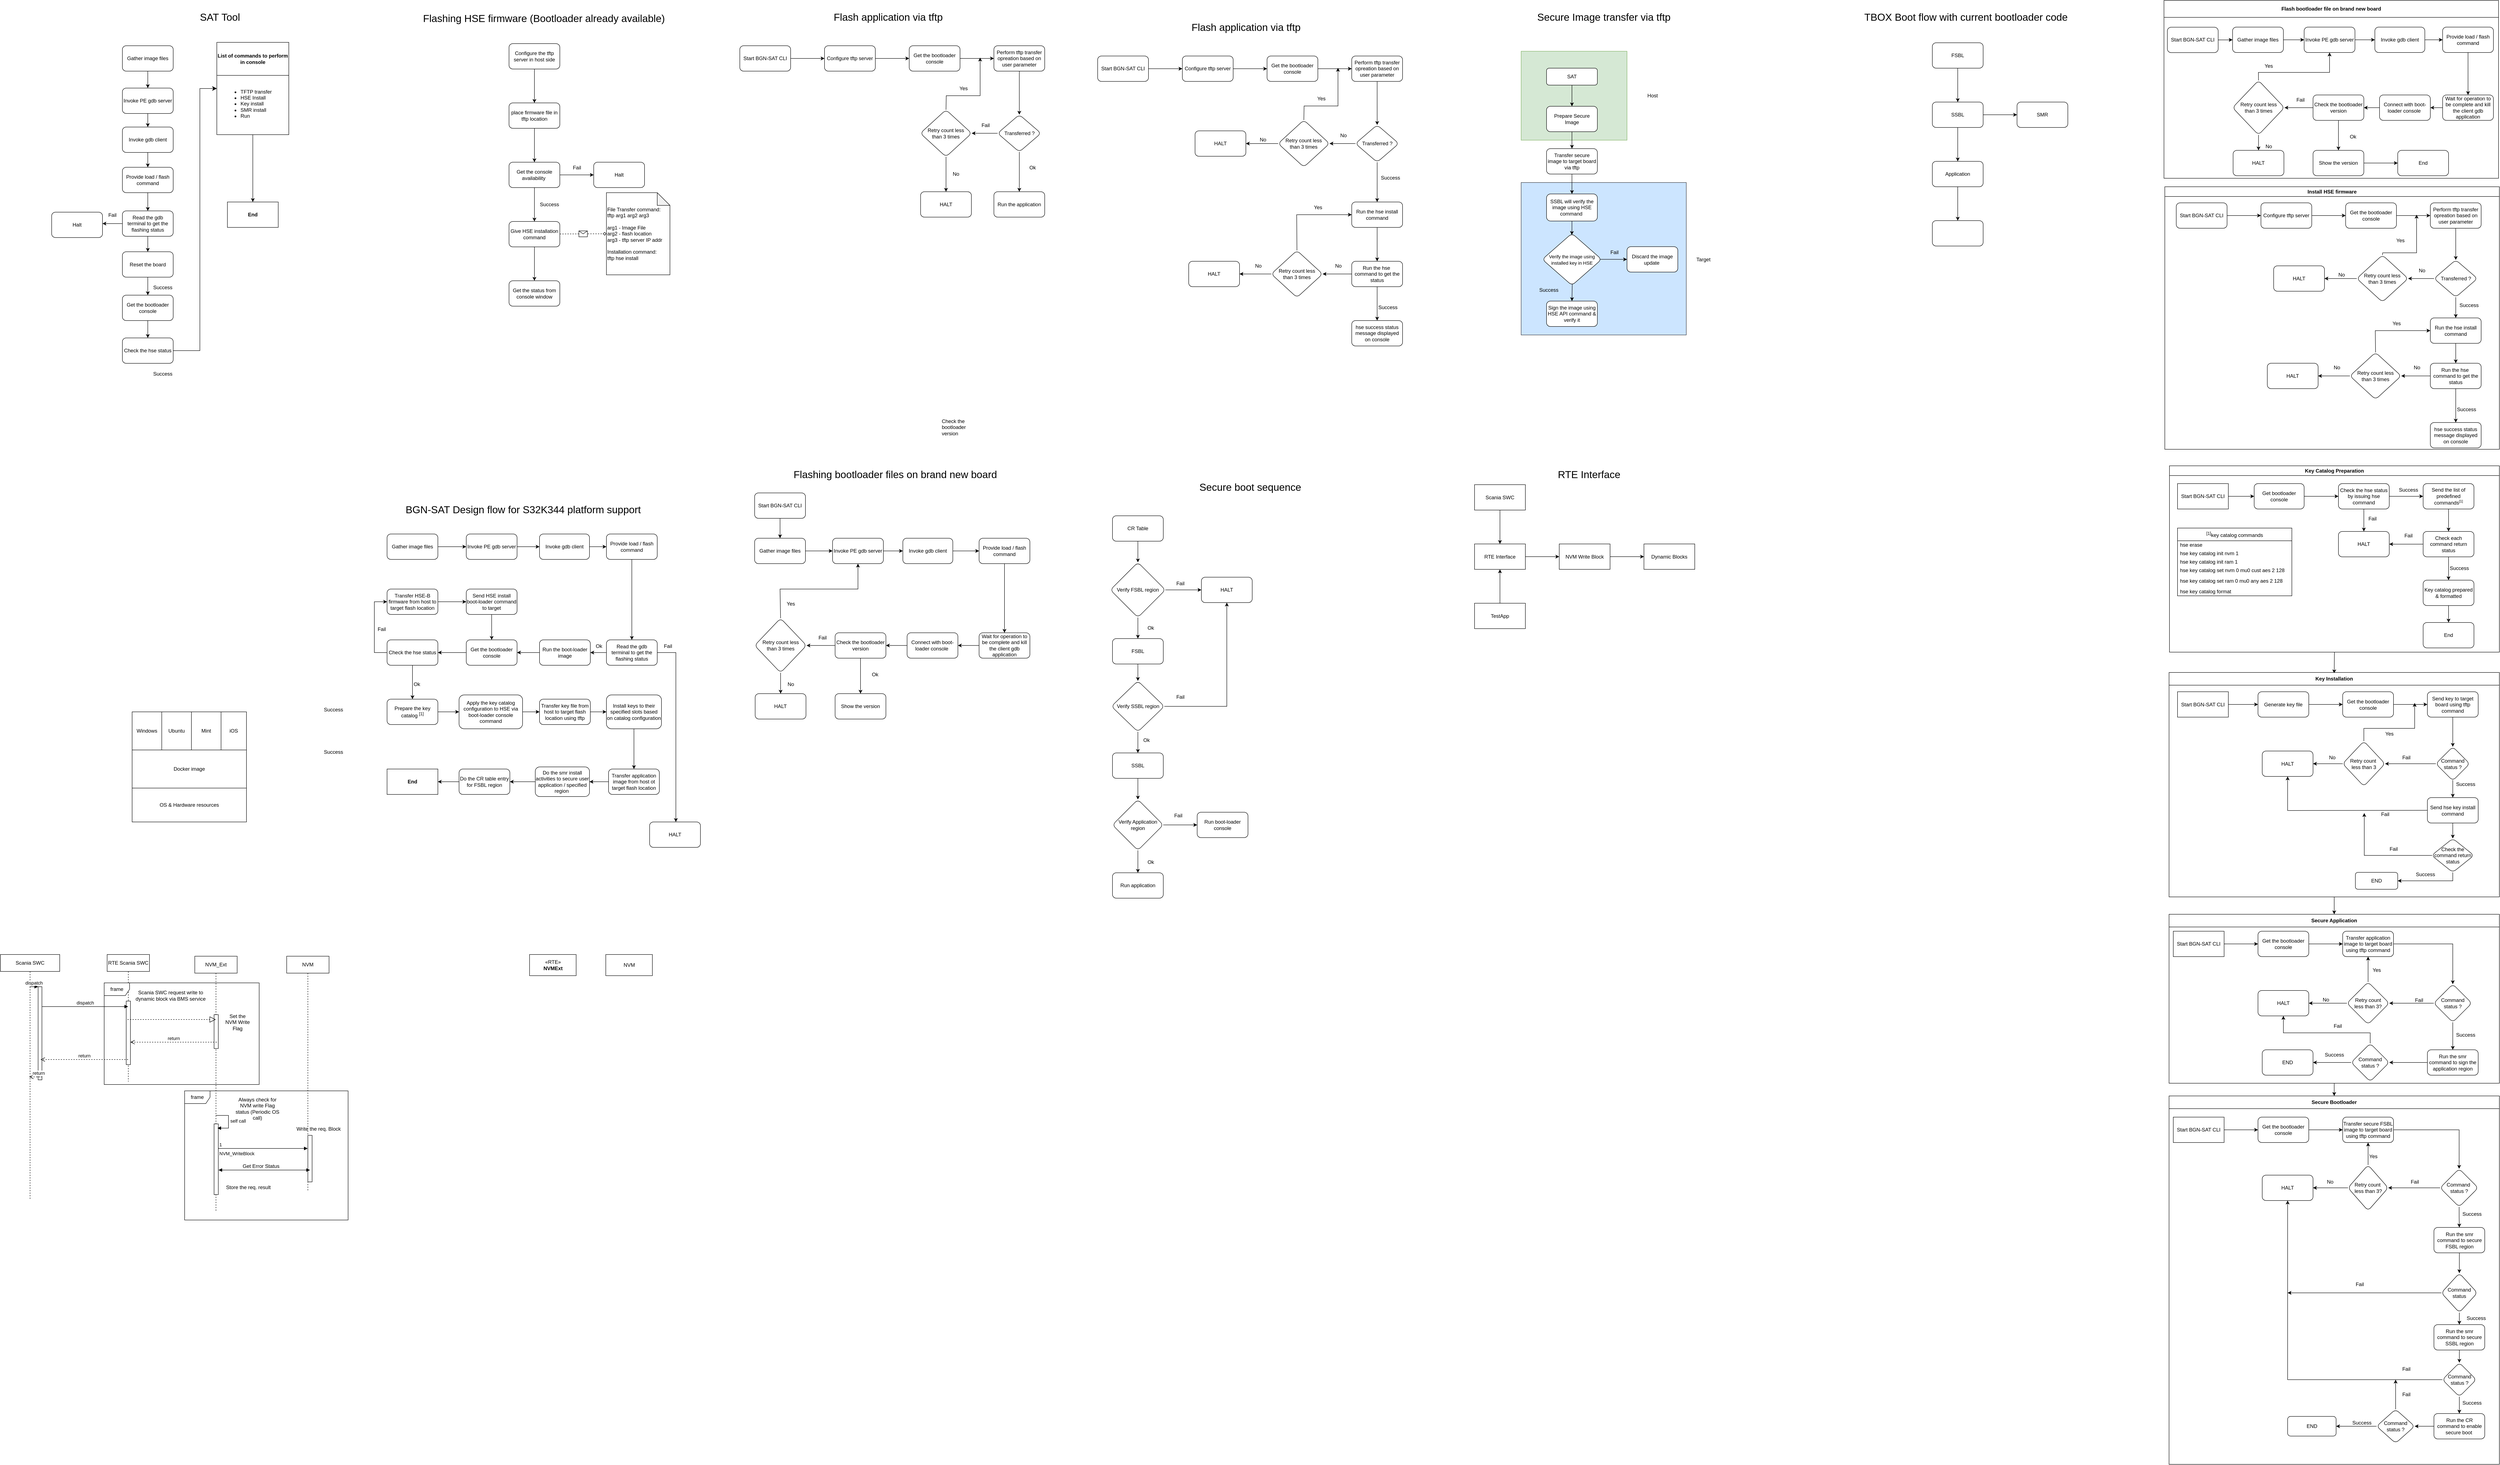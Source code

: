 <mxfile version="24.7.6">
  <diagram name="Page-1" id="BFMkgEiHd1k4JoB41aS_">
    <mxGraphModel dx="4675" dy="776" grid="1" gridSize="10" guides="1" tooltips="1" connect="1" arrows="1" fold="1" page="1" pageScale="1" pageWidth="850" pageHeight="1100" math="0" shadow="0">
      <root>
        <mxCell id="0" />
        <mxCell id="1" parent="0" />
        <mxCell id="xPFCoBQHx70xWcG0o_kU-1" value="" style="rounded=0;whiteSpace=wrap;html=1;fillColor=#cce5ff;strokeColor=#36393d;" parent="1" vertex="1">
          <mxGeometry x="210" y="450" width="390" height="360" as="geometry" />
        </mxCell>
        <mxCell id="xPFCoBQHx70xWcG0o_kU-2" value="" style="rounded=0;whiteSpace=wrap;html=1;fillColor=#d5e8d4;strokeColor=#82b366;" parent="1" vertex="1">
          <mxGeometry x="210" y="140" width="250" height="210" as="geometry" />
        </mxCell>
        <mxCell id="xPFCoBQHx70xWcG0o_kU-3" value="SAT" style="rounded=1;whiteSpace=wrap;html=1;fontSize=12;glass=0;strokeWidth=1;shadow=0;" parent="1" vertex="1">
          <mxGeometry x="270" y="180" width="120" height="40" as="geometry" />
        </mxCell>
        <mxCell id="xPFCoBQHx70xWcG0o_kU-4" value="Prepare Secure Image" style="rounded=1;whiteSpace=wrap;html=1;fontSize=12;glass=0;strokeWidth=1;shadow=0;" parent="1" vertex="1">
          <mxGeometry x="270" y="270" width="120" height="60" as="geometry" />
        </mxCell>
        <mxCell id="xPFCoBQHx70xWcG0o_kU-5" value="" style="edgeStyle=orthogonalEdgeStyle;rounded=0;orthogonalLoop=1;jettySize=auto;html=1;entryX=0.497;entryY=0.03;entryDx=0;entryDy=0;entryPerimeter=0;" parent="1" source="xPFCoBQHx70xWcG0o_kU-6" target="xPFCoBQHx70xWcG0o_kU-10" edge="1">
          <mxGeometry relative="1" as="geometry" />
        </mxCell>
        <mxCell id="xPFCoBQHx70xWcG0o_kU-6" value="SSBL will verify the image using HSE command&amp;nbsp;" style="rounded=1;whiteSpace=wrap;html=1;fontSize=12;glass=0;strokeWidth=1;shadow=0;" parent="1" vertex="1">
          <mxGeometry x="270" y="477" width="120" height="64" as="geometry" />
        </mxCell>
        <mxCell id="xPFCoBQHx70xWcG0o_kU-7" value="Transfer secure image to target board via tftp" style="rounded=1;whiteSpace=wrap;html=1;" parent="1" vertex="1">
          <mxGeometry x="270" y="370" width="120" height="60" as="geometry" />
        </mxCell>
        <mxCell id="xPFCoBQHx70xWcG0o_kU-8" value="" style="endArrow=classic;html=1;rounded=0;exitX=0.5;exitY=1;exitDx=0;exitDy=0;" parent="1" source="xPFCoBQHx70xWcG0o_kU-4" target="xPFCoBQHx70xWcG0o_kU-7" edge="1">
          <mxGeometry width="50" height="50" relative="1" as="geometry">
            <mxPoint x="500" y="560" as="sourcePoint" />
            <mxPoint x="550" y="510" as="targetPoint" />
          </mxGeometry>
        </mxCell>
        <mxCell id="xPFCoBQHx70xWcG0o_kU-9" value="" style="edgeStyle=orthogonalEdgeStyle;rounded=0;orthogonalLoop=1;jettySize=auto;html=1;exitX=0.975;exitY=0.499;exitDx=0;exitDy=0;exitPerimeter=0;" parent="1" source="xPFCoBQHx70xWcG0o_kU-10" target="xPFCoBQHx70xWcG0o_kU-13" edge="1">
          <mxGeometry relative="1" as="geometry" />
        </mxCell>
        <mxCell id="xPFCoBQHx70xWcG0o_kU-10" value="&lt;font style=&quot;font-size: 11px;&quot;&gt;Verify the image using installed key in HSE&lt;/font&gt;" style="rhombus;whiteSpace=wrap;html=1;rounded=1;glass=0;strokeWidth=1;shadow=0;" parent="1" vertex="1">
          <mxGeometry x="260" y="570" width="140" height="123" as="geometry" />
        </mxCell>
        <mxCell id="xPFCoBQHx70xWcG0o_kU-11" value="Sign the image using HSE API command &amp;amp; verify it" style="whiteSpace=wrap;html=1;rounded=1;glass=0;strokeWidth=1;shadow=0;" parent="1" vertex="1">
          <mxGeometry x="270" y="730" width="120" height="60" as="geometry" />
        </mxCell>
        <mxCell id="xPFCoBQHx70xWcG0o_kU-12" value="Success" style="text;html=1;align=center;verticalAlign=middle;resizable=0;points=[];autosize=1;strokeColor=none;fillColor=none;" parent="1" vertex="1">
          <mxGeometry x="240" y="689" width="70" height="30" as="geometry" />
        </mxCell>
        <mxCell id="xPFCoBQHx70xWcG0o_kU-13" value="Discard the image update&amp;nbsp;" style="whiteSpace=wrap;html=1;rounded=1;glass=0;strokeWidth=1;shadow=0;" parent="1" vertex="1">
          <mxGeometry x="460" y="601.5" width="120" height="60" as="geometry" />
        </mxCell>
        <mxCell id="xPFCoBQHx70xWcG0o_kU-14" value="Fail" style="text;html=1;align=center;verticalAlign=middle;resizable=0;points=[];autosize=1;strokeColor=none;fillColor=none;" parent="1" vertex="1">
          <mxGeometry x="410" y="600" width="40" height="30" as="geometry" />
        </mxCell>
        <mxCell id="xPFCoBQHx70xWcG0o_kU-15" value="" style="endArrow=classic;html=1;rounded=0;exitX=0.5;exitY=1;exitDx=0;exitDy=0;" parent="1" source="xPFCoBQHx70xWcG0o_kU-3" target="xPFCoBQHx70xWcG0o_kU-4" edge="1">
          <mxGeometry width="50" height="50" relative="1" as="geometry">
            <mxPoint x="570" y="460" as="sourcePoint" />
            <mxPoint x="620" y="410" as="targetPoint" />
          </mxGeometry>
        </mxCell>
        <mxCell id="xPFCoBQHx70xWcG0o_kU-16" value="" style="endArrow=classic;html=1;rounded=0;exitX=0.5;exitY=1;exitDx=0;exitDy=0;entryX=0.5;entryY=0;entryDx=0;entryDy=0;" parent="1" source="xPFCoBQHx70xWcG0o_kU-7" target="xPFCoBQHx70xWcG0o_kU-6" edge="1">
          <mxGeometry width="50" height="50" relative="1" as="geometry">
            <mxPoint x="570" y="460" as="sourcePoint" />
            <mxPoint x="620" y="410" as="targetPoint" />
          </mxGeometry>
        </mxCell>
        <mxCell id="xPFCoBQHx70xWcG0o_kU-17" value="" style="endArrow=classic;html=1;rounded=0;exitX=0.505;exitY=0.977;exitDx=0;exitDy=0;entryX=0.5;entryY=0;entryDx=0;entryDy=0;exitPerimeter=0;" parent="1" source="xPFCoBQHx70xWcG0o_kU-10" target="xPFCoBQHx70xWcG0o_kU-11" edge="1">
          <mxGeometry width="50" height="50" relative="1" as="geometry">
            <mxPoint x="490" y="630" as="sourcePoint" />
            <mxPoint x="540" y="580" as="targetPoint" />
          </mxGeometry>
        </mxCell>
        <mxCell id="xPFCoBQHx70xWcG0o_kU-18" value="Host" style="text;html=1;align=center;verticalAlign=middle;resizable=0;points=[];autosize=1;strokeColor=none;fillColor=none;" parent="1" vertex="1">
          <mxGeometry x="495" y="230" width="50" height="30" as="geometry" />
        </mxCell>
        <mxCell id="xPFCoBQHx70xWcG0o_kU-19" value="Target" style="text;html=1;align=center;verticalAlign=middle;resizable=0;points=[];autosize=1;strokeColor=none;fillColor=none;" parent="1" vertex="1">
          <mxGeometry x="610" y="616.5" width="60" height="30" as="geometry" />
        </mxCell>
        <mxCell id="xPFCoBQHx70xWcG0o_kU-20" value="" style="edgeStyle=orthogonalEdgeStyle;rounded=0;orthogonalLoop=1;jettySize=auto;html=1;" parent="1" source="xPFCoBQHx70xWcG0o_kU-21" target="xPFCoBQHx70xWcG0o_kU-25" edge="1">
          <mxGeometry relative="1" as="geometry" />
        </mxCell>
        <mxCell id="xPFCoBQHx70xWcG0o_kU-21" value="FSBL" style="rounded=1;whiteSpace=wrap;html=1;" parent="1" vertex="1">
          <mxGeometry x="1181" y="120" width="120" height="60" as="geometry" />
        </mxCell>
        <mxCell id="xPFCoBQHx70xWcG0o_kU-22" value="&lt;font style=&quot;font-size: 24px;&quot;&gt;Secure Image transfer via tftp&lt;/font&gt;" style="text;html=1;align=center;verticalAlign=middle;resizable=0;points=[];autosize=1;strokeColor=none;fillColor=none;" parent="1" vertex="1">
          <mxGeometry x="235" y="40" width="340" height="40" as="geometry" />
        </mxCell>
        <mxCell id="xPFCoBQHx70xWcG0o_kU-23" value="" style="edgeStyle=orthogonalEdgeStyle;rounded=0;orthogonalLoop=1;jettySize=auto;html=1;" parent="1" source="xPFCoBQHx70xWcG0o_kU-25" target="xPFCoBQHx70xWcG0o_kU-27" edge="1">
          <mxGeometry relative="1" as="geometry" />
        </mxCell>
        <mxCell id="xPFCoBQHx70xWcG0o_kU-24" value="" style="edgeStyle=orthogonalEdgeStyle;rounded=0;orthogonalLoop=1;jettySize=auto;html=1;" parent="1" source="xPFCoBQHx70xWcG0o_kU-25" target="xPFCoBQHx70xWcG0o_kU-29" edge="1">
          <mxGeometry relative="1" as="geometry" />
        </mxCell>
        <mxCell id="xPFCoBQHx70xWcG0o_kU-25" value="SSBL" style="whiteSpace=wrap;html=1;rounded=1;" parent="1" vertex="1">
          <mxGeometry x="1181" y="260" width="120" height="60" as="geometry" />
        </mxCell>
        <mxCell id="xPFCoBQHx70xWcG0o_kU-26" value="" style="edgeStyle=orthogonalEdgeStyle;rounded=0;orthogonalLoop=1;jettySize=auto;html=1;" parent="1" source="xPFCoBQHx70xWcG0o_kU-27" target="xPFCoBQHx70xWcG0o_kU-28" edge="1">
          <mxGeometry relative="1" as="geometry" />
        </mxCell>
        <mxCell id="xPFCoBQHx70xWcG0o_kU-27" value="Application" style="whiteSpace=wrap;html=1;rounded=1;" parent="1" vertex="1">
          <mxGeometry x="1181" y="400" width="120" height="60" as="geometry" />
        </mxCell>
        <mxCell id="xPFCoBQHx70xWcG0o_kU-28" value="" style="whiteSpace=wrap;html=1;rounded=1;" parent="1" vertex="1">
          <mxGeometry x="1181" y="540" width="120" height="60" as="geometry" />
        </mxCell>
        <mxCell id="xPFCoBQHx70xWcG0o_kU-29" value="SMR" style="whiteSpace=wrap;html=1;rounded=1;" parent="1" vertex="1">
          <mxGeometry x="1381" y="260" width="120" height="60" as="geometry" />
        </mxCell>
        <mxCell id="xPFCoBQHx70xWcG0o_kU-30" value="&lt;font style=&quot;font-size: 24px;&quot;&gt;TBOX Boot flow with current bootloader code&lt;/font&gt;" style="text;html=1;align=center;verticalAlign=middle;resizable=0;points=[];autosize=1;strokeColor=none;fillColor=none;" parent="1" vertex="1">
          <mxGeometry x="1010" y="40" width="500" height="40" as="geometry" />
        </mxCell>
        <mxCell id="xPFCoBQHx70xWcG0o_kU-32" value="" style="edgeStyle=orthogonalEdgeStyle;rounded=0;orthogonalLoop=1;jettySize=auto;html=1;" parent="1" source="xPFCoBQHx70xWcG0o_kU-33" target="xPFCoBQHx70xWcG0o_kU-36" edge="1">
          <mxGeometry relative="1" as="geometry" />
        </mxCell>
        <mxCell id="xPFCoBQHx70xWcG0o_kU-33" value="Gather image files" style="rounded=1;whiteSpace=wrap;html=1;" parent="1" vertex="1">
          <mxGeometry x="-3093" y="127" width="120" height="60" as="geometry" />
        </mxCell>
        <mxCell id="xPFCoBQHx70xWcG0o_kU-34" value="&lt;font style=&quot;font-size: 24px;&quot;&gt;SAT Tool&lt;/font&gt;" style="text;html=1;align=center;verticalAlign=middle;resizable=0;points=[];autosize=1;strokeColor=none;fillColor=none;" parent="1" vertex="1">
          <mxGeometry x="-2923" y="40" width="120" height="40" as="geometry" />
        </mxCell>
        <mxCell id="xPFCoBQHx70xWcG0o_kU-35" value="" style="edgeStyle=orthogonalEdgeStyle;rounded=0;orthogonalLoop=1;jettySize=auto;html=1;" parent="1" source="xPFCoBQHx70xWcG0o_kU-36" target="xPFCoBQHx70xWcG0o_kU-38" edge="1">
          <mxGeometry relative="1" as="geometry" />
        </mxCell>
        <mxCell id="xPFCoBQHx70xWcG0o_kU-36" value="Invoke PE gdb server" style="whiteSpace=wrap;html=1;rounded=1;" parent="1" vertex="1">
          <mxGeometry x="-3093" y="227" width="120" height="60" as="geometry" />
        </mxCell>
        <mxCell id="xPFCoBQHx70xWcG0o_kU-37" value="" style="edgeStyle=orthogonalEdgeStyle;rounded=0;orthogonalLoop=1;jettySize=auto;html=1;" parent="1" source="xPFCoBQHx70xWcG0o_kU-38" target="xPFCoBQHx70xWcG0o_kU-40" edge="1">
          <mxGeometry relative="1" as="geometry" />
        </mxCell>
        <mxCell id="xPFCoBQHx70xWcG0o_kU-38" value="Invoke gdb client" style="whiteSpace=wrap;html=1;rounded=1;" parent="1" vertex="1">
          <mxGeometry x="-3093" y="319" width="120" height="60" as="geometry" />
        </mxCell>
        <mxCell id="xPFCoBQHx70xWcG0o_kU-39" value="" style="edgeStyle=orthogonalEdgeStyle;rounded=0;orthogonalLoop=1;jettySize=auto;html=1;fontFamily=Helvetica;fontSize=12;fontColor=default;" parent="1" source="xPFCoBQHx70xWcG0o_kU-40" target="xPFCoBQHx70xWcG0o_kU-43" edge="1">
          <mxGeometry relative="1" as="geometry" />
        </mxCell>
        <mxCell id="xPFCoBQHx70xWcG0o_kU-40" value="Provide load / flash command" style="whiteSpace=wrap;html=1;rounded=1;" parent="1" vertex="1">
          <mxGeometry x="-3093" y="414" width="120" height="60" as="geometry" />
        </mxCell>
        <mxCell id="xPFCoBQHx70xWcG0o_kU-41" value="" style="edgeStyle=orthogonalEdgeStyle;rounded=0;orthogonalLoop=1;jettySize=auto;html=1;fontFamily=Helvetica;fontSize=12;fontColor=default;" parent="1" source="xPFCoBQHx70xWcG0o_kU-43" target="xPFCoBQHx70xWcG0o_kU-45" edge="1">
          <mxGeometry relative="1" as="geometry" />
        </mxCell>
        <mxCell id="xPFCoBQHx70xWcG0o_kU-42" value="" style="edgeStyle=orthogonalEdgeStyle;rounded=0;orthogonalLoop=1;jettySize=auto;html=1;fontFamily=Helvetica;fontSize=12;fontColor=default;entryX=1;entryY=0.5;entryDx=0;entryDy=0;" parent="1" source="xPFCoBQHx70xWcG0o_kU-43" edge="1">
          <mxGeometry relative="1" as="geometry">
            <mxPoint x="-3140" y="547" as="targetPoint" />
          </mxGeometry>
        </mxCell>
        <mxCell id="xPFCoBQHx70xWcG0o_kU-43" value="Read the gdb terminal to get the flashing status" style="rounded=1;whiteSpace=wrap;html=1;strokeColor=default;fontFamily=Helvetica;fontSize=12;fontColor=default;fillColor=default;" parent="1" vertex="1">
          <mxGeometry x="-3093" y="517" width="120" height="60" as="geometry" />
        </mxCell>
        <mxCell id="xPFCoBQHx70xWcG0o_kU-44" value="" style="edgeStyle=orthogonalEdgeStyle;rounded=0;orthogonalLoop=1;jettySize=auto;html=1;fontFamily=Helvetica;fontSize=12;fontColor=default;" parent="1" source="xPFCoBQHx70xWcG0o_kU-45" target="xPFCoBQHx70xWcG0o_kU-50" edge="1">
          <mxGeometry relative="1" as="geometry" />
        </mxCell>
        <mxCell id="xPFCoBQHx70xWcG0o_kU-45" value="Reset the board" style="whiteSpace=wrap;html=1;rounded=1;" parent="1" vertex="1">
          <mxGeometry x="-3093" y="613.5" width="120" height="60" as="geometry" />
        </mxCell>
        <mxCell id="xPFCoBQHx70xWcG0o_kU-46" value="Success" style="text;html=1;align=center;verticalAlign=middle;resizable=0;points=[];autosize=1;strokeColor=none;fillColor=none;fontSize=12;fontFamily=Helvetica;fontColor=default;" parent="1" vertex="1">
          <mxGeometry x="-3033" y="683" width="70" height="30" as="geometry" />
        </mxCell>
        <mxCell id="xPFCoBQHx70xWcG0o_kU-47" value="Halt" style="whiteSpace=wrap;html=1;rounded=1;" parent="1" vertex="1">
          <mxGeometry x="-3260" y="520" width="120" height="60" as="geometry" />
        </mxCell>
        <mxCell id="xPFCoBQHx70xWcG0o_kU-48" value="Fail" style="text;html=1;align=center;verticalAlign=middle;resizable=0;points=[];autosize=1;strokeColor=none;fillColor=none;fontSize=12;fontFamily=Helvetica;fontColor=default;" parent="1" vertex="1">
          <mxGeometry x="-3137" y="512" width="40" height="30" as="geometry" />
        </mxCell>
        <mxCell id="xPFCoBQHx70xWcG0o_kU-49" value="" style="edgeStyle=orthogonalEdgeStyle;rounded=0;orthogonalLoop=1;jettySize=auto;html=1;fontFamily=Helvetica;fontSize=12;fontColor=default;" parent="1" source="xPFCoBQHx70xWcG0o_kU-50" edge="1">
          <mxGeometry relative="1" as="geometry">
            <mxPoint x="-3033" y="817" as="targetPoint" />
          </mxGeometry>
        </mxCell>
        <mxCell id="xPFCoBQHx70xWcG0o_kU-50" value="Get the bootloader console" style="whiteSpace=wrap;html=1;rounded=1;" parent="1" vertex="1">
          <mxGeometry x="-3093" y="716" width="120" height="60" as="geometry" />
        </mxCell>
        <mxCell id="xPFCoBQHx70xWcG0o_kU-51" value="" style="edgeStyle=orthogonalEdgeStyle;rounded=0;orthogonalLoop=1;jettySize=auto;html=1;fontFamily=Helvetica;fontSize=12;fontColor=default;" parent="1" source="xPFCoBQHx70xWcG0o_kU-52" target="xPFCoBQHx70xWcG0o_kU-57" edge="1">
          <mxGeometry relative="1" as="geometry" />
        </mxCell>
        <mxCell id="xPFCoBQHx70xWcG0o_kU-52" value="List of commands to perform in console" style="swimlane;whiteSpace=wrap;html=1;strokeColor=default;fontFamily=Helvetica;fontSize=12;fontColor=default;fillColor=default;startSize=78;" parent="1" vertex="1">
          <mxGeometry x="-2870" y="119" width="170" height="218" as="geometry">
            <mxRectangle x="-513" y="930" width="127" height="30" as="alternateBounds" />
          </mxGeometry>
        </mxCell>
        <mxCell id="xPFCoBQHx70xWcG0o_kU-53" value="Check the hse status" style="whiteSpace=wrap;html=1;rounded=1;" parent="1" vertex="1">
          <mxGeometry x="-3093" y="817" width="120" height="60" as="geometry" />
        </mxCell>
        <mxCell id="xPFCoBQHx70xWcG0o_kU-54" value="Success" style="text;html=1;align=center;verticalAlign=middle;resizable=0;points=[];autosize=1;strokeColor=none;fillColor=none;fontSize=12;fontFamily=Helvetica;fontColor=default;" parent="1" vertex="1">
          <mxGeometry x="-3033" y="887" width="70" height="30" as="geometry" />
        </mxCell>
        <mxCell id="xPFCoBQHx70xWcG0o_kU-55" value="" style="edgeStyle=elbowEdgeStyle;elbow=horizontal;endArrow=classic;html=1;curved=0;rounded=0;endSize=8;startSize=8;fontFamily=Helvetica;fontSize=12;fontColor=default;exitX=1;exitY=0.5;exitDx=0;exitDy=0;entryX=0;entryY=0.5;entryDx=0;entryDy=0;" parent="1" source="xPFCoBQHx70xWcG0o_kU-53" target="xPFCoBQHx70xWcG0o_kU-52" edge="1">
          <mxGeometry width="50" height="50" relative="1" as="geometry">
            <mxPoint x="-2840" y="547" as="sourcePoint" />
            <mxPoint x="-2870" y="207" as="targetPoint" />
            <Array as="points">
              <mxPoint x="-2910" y="447" />
            </Array>
          </mxGeometry>
        </mxCell>
        <mxCell id="xPFCoBQHx70xWcG0o_kU-56" value="&lt;ul&gt;&lt;li&gt;TFTP transfer&lt;/li&gt;&lt;li&gt;HSE Install&lt;/li&gt;&lt;li&gt;Key install&lt;/li&gt;&lt;li&gt;SMR install&lt;/li&gt;&lt;li style=&quot;&quot;&gt;Run&amp;nbsp;&lt;/li&gt;&lt;/ul&gt;" style="text;html=1;align=left;verticalAlign=middle;resizable=0;points=[];autosize=1;strokeColor=none;fillColor=none;fontSize=12;fontFamily=Helvetica;fontColor=default;" parent="1" vertex="1">
          <mxGeometry x="-2856" y="209" width="140" height="110" as="geometry" />
        </mxCell>
        <mxCell id="xPFCoBQHx70xWcG0o_kU-57" value="End" style="whiteSpace=wrap;html=1;fontStyle=1;startSize=78;" parent="1" vertex="1">
          <mxGeometry x="-2845" y="496" width="120" height="60" as="geometry" />
        </mxCell>
        <mxCell id="xPFCoBQHx70xWcG0o_kU-58" value="&lt;font style=&quot;font-size: 24px;&quot;&gt;Flashing HSE firmware (Bootloader already available)&lt;/font&gt;" style="text;html=1;align=center;verticalAlign=middle;resizable=0;points=[];autosize=1;strokeColor=none;fillColor=none;fontSize=12;fontFamily=Helvetica;fontColor=default;" parent="1" vertex="1">
          <mxGeometry x="-2393" y="43" width="590" height="40" as="geometry" />
        </mxCell>
        <mxCell id="xPFCoBQHx70xWcG0o_kU-59" value="" style="edgeStyle=orthogonalEdgeStyle;rounded=0;orthogonalLoop=1;jettySize=auto;html=1;fontFamily=Helvetica;fontSize=12;fontColor=default;" parent="1" source="xPFCoBQHx70xWcG0o_kU-60" target="xPFCoBQHx70xWcG0o_kU-62" edge="1">
          <mxGeometry relative="1" as="geometry" />
        </mxCell>
        <mxCell id="xPFCoBQHx70xWcG0o_kU-60" value="Configure the tftp server in host side" style="rounded=1;whiteSpace=wrap;html=1;strokeColor=default;fontFamily=Helvetica;fontSize=12;fontColor=default;fillColor=default;" parent="1" vertex="1">
          <mxGeometry x="-2180" y="122" width="120" height="60" as="geometry" />
        </mxCell>
        <mxCell id="xPFCoBQHx70xWcG0o_kU-61" value="" style="edgeStyle=orthogonalEdgeStyle;rounded=0;orthogonalLoop=1;jettySize=auto;html=1;fontFamily=Helvetica;fontSize=12;fontColor=default;" parent="1" source="xPFCoBQHx70xWcG0o_kU-62" target="xPFCoBQHx70xWcG0o_kU-65" edge="1">
          <mxGeometry relative="1" as="geometry" />
        </mxCell>
        <mxCell id="xPFCoBQHx70xWcG0o_kU-62" value="place firmware file in tftp location" style="whiteSpace=wrap;html=1;rounded=1;" parent="1" vertex="1">
          <mxGeometry x="-2180" y="262" width="120" height="60" as="geometry" />
        </mxCell>
        <mxCell id="xPFCoBQHx70xWcG0o_kU-63" value="" style="edgeStyle=orthogonalEdgeStyle;rounded=0;orthogonalLoop=1;jettySize=auto;html=1;fontFamily=Helvetica;fontSize=12;fontColor=default;" parent="1" source="xPFCoBQHx70xWcG0o_kU-65" target="xPFCoBQHx70xWcG0o_kU-67" edge="1">
          <mxGeometry relative="1" as="geometry" />
        </mxCell>
        <mxCell id="xPFCoBQHx70xWcG0o_kU-64" value="" style="edgeStyle=orthogonalEdgeStyle;rounded=0;orthogonalLoop=1;jettySize=auto;html=1;fontFamily=Helvetica;fontSize=12;fontColor=default;" parent="1" source="xPFCoBQHx70xWcG0o_kU-65" target="xPFCoBQHx70xWcG0o_kU-69" edge="1">
          <mxGeometry relative="1" as="geometry" />
        </mxCell>
        <mxCell id="xPFCoBQHx70xWcG0o_kU-65" value="Get the console availability&amp;nbsp;" style="whiteSpace=wrap;html=1;rounded=1;" parent="1" vertex="1">
          <mxGeometry x="-2180" y="402" width="120" height="60" as="geometry" />
        </mxCell>
        <mxCell id="xPFCoBQHx70xWcG0o_kU-66" value="" style="edgeStyle=orthogonalEdgeStyle;rounded=0;orthogonalLoop=1;jettySize=auto;html=1;fontFamily=Helvetica;fontSize=12;fontColor=default;" parent="1" source="xPFCoBQHx70xWcG0o_kU-67" target="xPFCoBQHx70xWcG0o_kU-68" edge="1">
          <mxGeometry relative="1" as="geometry" />
        </mxCell>
        <mxCell id="xPFCoBQHx70xWcG0o_kU-67" value="Give HSE installation command" style="whiteSpace=wrap;html=1;rounded=1;" parent="1" vertex="1">
          <mxGeometry x="-2180" y="542" width="120" height="60" as="geometry" />
        </mxCell>
        <mxCell id="xPFCoBQHx70xWcG0o_kU-68" value="Get the status from console window" style="whiteSpace=wrap;html=1;rounded=1;" parent="1" vertex="1">
          <mxGeometry x="-2180" y="682" width="120" height="60" as="geometry" />
        </mxCell>
        <mxCell id="xPFCoBQHx70xWcG0o_kU-69" value="Halt" style="whiteSpace=wrap;html=1;rounded=1;" parent="1" vertex="1">
          <mxGeometry x="-1980" y="402" width="120" height="60" as="geometry" />
        </mxCell>
        <mxCell id="xPFCoBQHx70xWcG0o_kU-70" value="Fail" style="text;html=1;align=center;verticalAlign=middle;resizable=0;points=[];autosize=1;strokeColor=none;fillColor=none;fontSize=12;fontFamily=Helvetica;fontColor=default;" parent="1" vertex="1">
          <mxGeometry x="-2040" y="400" width="40" height="30" as="geometry" />
        </mxCell>
        <mxCell id="xPFCoBQHx70xWcG0o_kU-71" value="Success" style="text;html=1;align=center;verticalAlign=middle;resizable=0;points=[];autosize=1;strokeColor=none;fillColor=none;fontSize=12;fontFamily=Helvetica;fontColor=default;" parent="1" vertex="1">
          <mxGeometry x="-2120" y="487" width="70" height="30" as="geometry" />
        </mxCell>
        <mxCell id="xPFCoBQHx70xWcG0o_kU-72" value="File Transfer command:&lt;br&gt;tftp arg1 arg2 arg3&lt;br&gt;&lt;br&gt;arg1 - Image File&lt;br&gt;arg2 - flash location&lt;br&gt;&lt;div style=&quot;&quot;&gt;&lt;span style=&quot;background-color: initial;&quot;&gt;arg3 - tftp server IP addr&amp;nbsp;&lt;br&gt;&lt;br&gt;Installation command:&lt;br&gt;tftp hse install&lt;/span&gt;&lt;/div&gt;" style="shape=note;whiteSpace=wrap;html=1;backgroundOutline=1;darkOpacity=0.05;strokeColor=default;fontFamily=Helvetica;fontSize=12;fontColor=default;fillColor=default;align=left;" parent="1" vertex="1">
          <mxGeometry x="-1950" y="474" width="150" height="194" as="geometry" />
        </mxCell>
        <mxCell id="xPFCoBQHx70xWcG0o_kU-73" value="" style="endArrow=diamond;html=1;rounded=0;fontFamily=Helvetica;fontSize=12;fontColor=default;entryX=0;entryY=0.5;entryDx=0;entryDy=0;entryPerimeter=0;dashed=1;endFill=0;" parent="1" target="xPFCoBQHx70xWcG0o_kU-72" edge="1">
          <mxGeometry relative="1" as="geometry">
            <mxPoint x="-2060" y="571.5" as="sourcePoint" />
            <mxPoint x="-1960" y="571.5" as="targetPoint" />
          </mxGeometry>
        </mxCell>
        <mxCell id="xPFCoBQHx70xWcG0o_kU-74" value="" style="shape=message;html=1;outlineConnect=0;strokeColor=default;fontFamily=Helvetica;fontSize=12;fontColor=default;fillColor=default;" parent="xPFCoBQHx70xWcG0o_kU-73" vertex="1">
          <mxGeometry width="20" height="14" relative="1" as="geometry">
            <mxPoint x="-10" y="-7" as="offset" />
          </mxGeometry>
        </mxCell>
        <mxCell id="xPFCoBQHx70xWcG0o_kU-75" value="&lt;font style=&quot;font-size: 24px;&quot;&gt;Flash application via tftp&lt;/font&gt;" style="text;html=1;align=center;verticalAlign=middle;resizable=0;points=[];autosize=1;strokeColor=none;fillColor=none;fontSize=12;fontFamily=Helvetica;fontColor=default;" parent="1" vertex="1">
          <mxGeometry x="-1425" y="40" width="280" height="40" as="geometry" />
        </mxCell>
        <mxCell id="xPFCoBQHx70xWcG0o_kU-76" value="OS &amp;amp; Hardware resources" style="rounded=0;whiteSpace=wrap;html=1;" parent="1" vertex="1">
          <mxGeometry x="-3070" y="1880" width="270" height="80" as="geometry" />
        </mxCell>
        <mxCell id="xPFCoBQHx70xWcG0o_kU-77" value="Docker image" style="whiteSpace=wrap;html=1;rounded=0;" parent="1" vertex="1">
          <mxGeometry x="-3070" y="1790" width="270" height="90" as="geometry" />
        </mxCell>
        <mxCell id="xPFCoBQHx70xWcG0o_kU-78" value="Windows" style="whiteSpace=wrap;html=1;rounded=0;" parent="1" vertex="1">
          <mxGeometry x="-3070" y="1700" width="70" height="90" as="geometry" />
        </mxCell>
        <mxCell id="xPFCoBQHx70xWcG0o_kU-79" value="Ubuntu" style="whiteSpace=wrap;html=1;rounded=0;" parent="1" vertex="1">
          <mxGeometry x="-3000" y="1700" width="70" height="90" as="geometry" />
        </mxCell>
        <mxCell id="xPFCoBQHx70xWcG0o_kU-80" value="Mint" style="whiteSpace=wrap;html=1;rounded=0;" parent="1" vertex="1">
          <mxGeometry x="-2930" y="1700" width="70" height="90" as="geometry" />
        </mxCell>
        <mxCell id="xPFCoBQHx70xWcG0o_kU-81" value="iOS" style="whiteSpace=wrap;html=1;rounded=0;" parent="1" vertex="1">
          <mxGeometry x="-2860" y="1700" width="60" height="90" as="geometry" />
        </mxCell>
        <mxCell id="xPFCoBQHx70xWcG0o_kU-82" value="" style="edgeStyle=orthogonalEdgeStyle;rounded=0;orthogonalLoop=1;jettySize=auto;html=1;" parent="1" source="xPFCoBQHx70xWcG0o_kU-83" target="xPFCoBQHx70xWcG0o_kU-85" edge="1">
          <mxGeometry relative="1" as="geometry" />
        </mxCell>
        <mxCell id="xPFCoBQHx70xWcG0o_kU-83" value="Gather image files" style="rounded=1;whiteSpace=wrap;html=1;" parent="1" vertex="1">
          <mxGeometry x="-2468" y="1280" width="120" height="60" as="geometry" />
        </mxCell>
        <mxCell id="xPFCoBQHx70xWcG0o_kU-84" value="" style="edgeStyle=orthogonalEdgeStyle;rounded=0;orthogonalLoop=1;jettySize=auto;html=1;" parent="1" source="xPFCoBQHx70xWcG0o_kU-85" target="xPFCoBQHx70xWcG0o_kU-87" edge="1">
          <mxGeometry relative="1" as="geometry" />
        </mxCell>
        <mxCell id="xPFCoBQHx70xWcG0o_kU-85" value="Invoke PE gdb server" style="whiteSpace=wrap;html=1;rounded=1;" parent="1" vertex="1">
          <mxGeometry x="-2281" y="1280" width="120" height="60" as="geometry" />
        </mxCell>
        <mxCell id="xPFCoBQHx70xWcG0o_kU-86" value="" style="edgeStyle=orthogonalEdgeStyle;rounded=0;orthogonalLoop=1;jettySize=auto;html=1;" parent="1" source="xPFCoBQHx70xWcG0o_kU-87" target="xPFCoBQHx70xWcG0o_kU-89" edge="1">
          <mxGeometry relative="1" as="geometry" />
        </mxCell>
        <mxCell id="xPFCoBQHx70xWcG0o_kU-87" value="Invoke gdb client" style="whiteSpace=wrap;html=1;rounded=1;" parent="1" vertex="1">
          <mxGeometry x="-2108" y="1280" width="118" height="60" as="geometry" />
        </mxCell>
        <mxCell id="xPFCoBQHx70xWcG0o_kU-88" value="" style="edgeStyle=orthogonalEdgeStyle;rounded=0;orthogonalLoop=1;jettySize=auto;html=1;fontFamily=Helvetica;fontSize=12;fontColor=default;" parent="1" source="xPFCoBQHx70xWcG0o_kU-89" target="xPFCoBQHx70xWcG0o_kU-92" edge="1">
          <mxGeometry relative="1" as="geometry" />
        </mxCell>
        <mxCell id="xPFCoBQHx70xWcG0o_kU-89" value="Provide load / flash command" style="whiteSpace=wrap;html=1;rounded=1;" parent="1" vertex="1">
          <mxGeometry x="-1950" y="1280" width="120" height="60" as="geometry" />
        </mxCell>
        <mxCell id="xPFCoBQHx70xWcG0o_kU-90" value="" style="edgeStyle=orthogonalEdgeStyle;rounded=0;orthogonalLoop=1;jettySize=auto;html=1;fontFamily=Helvetica;fontSize=12;fontColor=default;" parent="1" source="xPFCoBQHx70xWcG0o_kU-92" target="xPFCoBQHx70xWcG0o_kU-101" edge="1">
          <mxGeometry relative="1" as="geometry" />
        </mxCell>
        <mxCell id="xPFCoBQHx70xWcG0o_kU-91" value="" style="edgeStyle=orthogonalEdgeStyle;rounded=0;orthogonalLoop=1;jettySize=auto;html=1;" parent="1" edge="1">
          <mxGeometry relative="1" as="geometry">
            <mxPoint x="-1848" y="1560.048" as="sourcePoint" />
            <mxPoint x="-1786.0" y="1960" as="targetPoint" />
            <Array as="points">
              <mxPoint x="-1786" y="1560" />
            </Array>
          </mxGeometry>
        </mxCell>
        <mxCell id="xPFCoBQHx70xWcG0o_kU-92" value="Read the gdb terminal to get the flashing status" style="rounded=1;whiteSpace=wrap;html=1;strokeColor=default;fontFamily=Helvetica;fontSize=12;fontColor=default;fillColor=default;" parent="1" vertex="1">
          <mxGeometry x="-1950" y="1530" width="120" height="60" as="geometry" />
        </mxCell>
        <mxCell id="xPFCoBQHx70xWcG0o_kU-93" value="" style="edgeStyle=orthogonalEdgeStyle;rounded=0;orthogonalLoop=1;jettySize=auto;html=1;fontFamily=Helvetica;fontSize=12;fontColor=default;" parent="1" source="xPFCoBQHx70xWcG0o_kU-101" target="xPFCoBQHx70xWcG0o_kU-96" edge="1">
          <mxGeometry relative="1" as="geometry" />
        </mxCell>
        <mxCell id="xPFCoBQHx70xWcG0o_kU-94" value="Success" style="text;html=1;align=center;verticalAlign=middle;resizable=0;points=[];autosize=1;strokeColor=none;fillColor=none;fontSize=12;fontFamily=Helvetica;fontColor=default;" parent="1" vertex="1">
          <mxGeometry x="-2630" y="1780" width="70" height="30" as="geometry" />
        </mxCell>
        <mxCell id="xPFCoBQHx70xWcG0o_kU-95" value="" style="edgeStyle=orthogonalEdgeStyle;rounded=0;orthogonalLoop=1;jettySize=auto;html=1;" parent="1" source="xPFCoBQHx70xWcG0o_kU-96" target="xPFCoBQHx70xWcG0o_kU-98" edge="1">
          <mxGeometry relative="1" as="geometry" />
        </mxCell>
        <mxCell id="xPFCoBQHx70xWcG0o_kU-96" value="Get the bootloader console" style="whiteSpace=wrap;html=1;rounded=1;" parent="1" vertex="1">
          <mxGeometry x="-2281" y="1530" width="120" height="60" as="geometry" />
        </mxCell>
        <mxCell id="xPFCoBQHx70xWcG0o_kU-97" value="" style="edgeStyle=orthogonalEdgeStyle;rounded=0;orthogonalLoop=1;jettySize=auto;html=1;" parent="1" source="xPFCoBQHx70xWcG0o_kU-98" target="xPFCoBQHx70xWcG0o_kU-104" edge="1">
          <mxGeometry relative="1" as="geometry" />
        </mxCell>
        <mxCell id="xPFCoBQHx70xWcG0o_kU-98" value="Check the hse status" style="whiteSpace=wrap;html=1;rounded=1;" parent="1" vertex="1">
          <mxGeometry x="-2468" y="1530" width="120" height="60" as="geometry" />
        </mxCell>
        <mxCell id="xPFCoBQHx70xWcG0o_kU-99" value="Success" style="text;html=1;align=center;verticalAlign=middle;resizable=0;points=[];autosize=1;strokeColor=none;fillColor=none;fontSize=12;fontFamily=Helvetica;fontColor=default;" parent="1" vertex="1">
          <mxGeometry x="-2630" y="1680" width="70" height="30" as="geometry" />
        </mxCell>
        <mxCell id="xPFCoBQHx70xWcG0o_kU-100" value="End" style="whiteSpace=wrap;html=1;fontStyle=1;startSize=78;" parent="1" vertex="1">
          <mxGeometry x="-2468" y="1835" width="120" height="60" as="geometry" />
        </mxCell>
        <mxCell id="xPFCoBQHx70xWcG0o_kU-101" value="Run the boot-loader image" style="whiteSpace=wrap;html=1;rounded=1;" parent="1" vertex="1">
          <mxGeometry x="-2108" y="1530" width="120" height="60" as="geometry" />
        </mxCell>
        <mxCell id="xPFCoBQHx70xWcG0o_kU-102" value="" style="edgeStyle=orthogonalEdgeStyle;rounded=0;orthogonalLoop=1;jettySize=auto;html=1;" parent="1" source="xPFCoBQHx70xWcG0o_kU-104" target="xPFCoBQHx70xWcG0o_kU-106" edge="1">
          <mxGeometry relative="1" as="geometry" />
        </mxCell>
        <mxCell id="xPFCoBQHx70xWcG0o_kU-103" value="" style="edgeStyle=orthogonalEdgeStyle;rounded=0;orthogonalLoop=1;jettySize=auto;html=1;exitX=0;exitY=0.5;exitDx=0;exitDy=0;entryX=0;entryY=0.5;entryDx=0;entryDy=0;" parent="1" source="xPFCoBQHx70xWcG0o_kU-98" target="xPFCoBQHx70xWcG0o_kU-118" edge="1">
          <mxGeometry relative="1" as="geometry">
            <mxPoint x="-2288" y="1680" as="sourcePoint" />
            <Array as="points">
              <mxPoint x="-2498" y="1560" />
              <mxPoint x="-2498" y="1440" />
            </Array>
          </mxGeometry>
        </mxCell>
        <mxCell id="xPFCoBQHx70xWcG0o_kU-104" value="Prepare the key catalog &lt;sup&gt;[1]&lt;/sup&gt;" style="whiteSpace=wrap;html=1;rounded=1;" parent="1" vertex="1">
          <mxGeometry x="-2468" y="1670" width="120" height="60" as="geometry" />
        </mxCell>
        <mxCell id="xPFCoBQHx70xWcG0o_kU-105" value="" style="edgeStyle=orthogonalEdgeStyle;rounded=0;orthogonalLoop=1;jettySize=auto;html=1;" parent="1" source="xPFCoBQHx70xWcG0o_kU-106" target="xPFCoBQHx70xWcG0o_kU-112" edge="1">
          <mxGeometry relative="1" as="geometry" />
        </mxCell>
        <mxCell id="xPFCoBQHx70xWcG0o_kU-106" value="Apply the key catalog configuration to HSE via boot-loader console command" style="whiteSpace=wrap;html=1;rounded=1;" parent="1" vertex="1">
          <mxGeometry x="-2298" y="1660" width="150" height="80" as="geometry" />
        </mxCell>
        <mxCell id="xPFCoBQHx70xWcG0o_kU-107" value="" style="edgeStyle=orthogonalEdgeStyle;rounded=0;orthogonalLoop=1;jettySize=auto;html=1;" parent="1" source="xPFCoBQHx70xWcG0o_kU-108" target="xPFCoBQHx70xWcG0o_kU-114" edge="1">
          <mxGeometry relative="1" as="geometry" />
        </mxCell>
        <mxCell id="xPFCoBQHx70xWcG0o_kU-108" value="Install keys to their specified slots based on catalog configuration" style="whiteSpace=wrap;html=1;rounded=1;" parent="1" vertex="1">
          <mxGeometry x="-1950" y="1660" width="130" height="80" as="geometry" />
        </mxCell>
        <mxCell id="xPFCoBQHx70xWcG0o_kU-109" value="" style="edgeStyle=orthogonalEdgeStyle;rounded=0;orthogonalLoop=1;jettySize=auto;html=1;" parent="1" source="xPFCoBQHx70xWcG0o_kU-110" target="xPFCoBQHx70xWcG0o_kU-116" edge="1">
          <mxGeometry relative="1" as="geometry" />
        </mxCell>
        <mxCell id="xPFCoBQHx70xWcG0o_kU-110" value="Do the smr install activities to secure user application / specified region&amp;nbsp;" style="whiteSpace=wrap;html=1;rounded=1;" parent="1" vertex="1">
          <mxGeometry x="-2118" y="1830" width="128" height="70" as="geometry" />
        </mxCell>
        <mxCell id="xPFCoBQHx70xWcG0o_kU-111" value="" style="edgeStyle=orthogonalEdgeStyle;rounded=0;orthogonalLoop=1;jettySize=auto;html=1;" parent="1" source="xPFCoBQHx70xWcG0o_kU-112" target="xPFCoBQHx70xWcG0o_kU-108" edge="1">
          <mxGeometry relative="1" as="geometry" />
        </mxCell>
        <mxCell id="xPFCoBQHx70xWcG0o_kU-112" value="Transfer key file from host to target flash location using tftp" style="whiteSpace=wrap;html=1;rounded=1;" parent="1" vertex="1">
          <mxGeometry x="-2108" y="1670" width="120" height="60" as="geometry" />
        </mxCell>
        <mxCell id="xPFCoBQHx70xWcG0o_kU-113" value="" style="edgeStyle=orthogonalEdgeStyle;rounded=0;orthogonalLoop=1;jettySize=auto;html=1;" parent="1" source="xPFCoBQHx70xWcG0o_kU-114" target="xPFCoBQHx70xWcG0o_kU-110" edge="1">
          <mxGeometry relative="1" as="geometry" />
        </mxCell>
        <mxCell id="xPFCoBQHx70xWcG0o_kU-114" value="Transfer application image from host ot target flash location" style="whiteSpace=wrap;html=1;rounded=1;" parent="1" vertex="1">
          <mxGeometry x="-1945" y="1835" width="120" height="60" as="geometry" />
        </mxCell>
        <mxCell id="xPFCoBQHx70xWcG0o_kU-115" value="" style="edgeStyle=orthogonalEdgeStyle;rounded=0;orthogonalLoop=1;jettySize=auto;html=1;" parent="1" source="xPFCoBQHx70xWcG0o_kU-116" target="xPFCoBQHx70xWcG0o_kU-100" edge="1">
          <mxGeometry relative="1" as="geometry" />
        </mxCell>
        <mxCell id="xPFCoBQHx70xWcG0o_kU-116" value="Do the CR table entry for FSBL region" style="whiteSpace=wrap;html=1;rounded=1;" parent="1" vertex="1">
          <mxGeometry x="-2298" y="1835" width="120" height="60" as="geometry" />
        </mxCell>
        <mxCell id="xPFCoBQHx70xWcG0o_kU-117" value="" style="edgeStyle=orthogonalEdgeStyle;rounded=0;orthogonalLoop=1;jettySize=auto;html=1;" parent="1" source="xPFCoBQHx70xWcG0o_kU-118" target="xPFCoBQHx70xWcG0o_kU-121" edge="1">
          <mxGeometry relative="1" as="geometry" />
        </mxCell>
        <mxCell id="xPFCoBQHx70xWcG0o_kU-118" value="Transfer HSE-B firmware from host to target flash location" style="whiteSpace=wrap;html=1;rounded=1;" parent="1" vertex="1">
          <mxGeometry x="-2468" y="1410" width="120" height="60" as="geometry" />
        </mxCell>
        <mxCell id="xPFCoBQHx70xWcG0o_kU-119" value="Ok" style="text;html=1;align=center;verticalAlign=middle;resizable=0;points=[];autosize=1;strokeColor=none;fillColor=none;" parent="1" vertex="1">
          <mxGeometry x="-2418" y="1620" width="40" height="30" as="geometry" />
        </mxCell>
        <mxCell id="xPFCoBQHx70xWcG0o_kU-120" value="" style="edgeStyle=orthogonalEdgeStyle;rounded=0;orthogonalLoop=1;jettySize=auto;html=1;" parent="1" source="xPFCoBQHx70xWcG0o_kU-121" target="xPFCoBQHx70xWcG0o_kU-96" edge="1">
          <mxGeometry relative="1" as="geometry" />
        </mxCell>
        <mxCell id="xPFCoBQHx70xWcG0o_kU-121" value="Send HSE install boot-loader command to target" style="whiteSpace=wrap;html=1;rounded=1;" parent="1" vertex="1">
          <mxGeometry x="-2281" y="1410" width="120" height="60" as="geometry" />
        </mxCell>
        <mxCell id="xPFCoBQHx70xWcG0o_kU-122" value="Fail" style="text;html=1;align=center;verticalAlign=middle;resizable=0;points=[];autosize=1;strokeColor=none;fillColor=none;" parent="1" vertex="1">
          <mxGeometry x="-2501" y="1490" width="40" height="30" as="geometry" />
        </mxCell>
        <mxCell id="xPFCoBQHx70xWcG0o_kU-123" value="Ok" style="text;html=1;align=center;verticalAlign=middle;resizable=0;points=[];autosize=1;strokeColor=none;fillColor=none;" parent="1" vertex="1">
          <mxGeometry x="-1988" y="1530" width="40" height="30" as="geometry" />
        </mxCell>
        <mxCell id="xPFCoBQHx70xWcG0o_kU-124" value="HALT" style="rounded=1;whiteSpace=wrap;html=1;strokeColor=default;fontFamily=Helvetica;fontSize=12;fontColor=default;fillColor=default;" parent="1" vertex="1">
          <mxGeometry x="-1848" y="1960" width="120" height="60" as="geometry" />
        </mxCell>
        <mxCell id="xPFCoBQHx70xWcG0o_kU-125" value="Fail" style="text;html=1;align=center;verticalAlign=middle;resizable=0;points=[];autosize=1;strokeColor=none;fillColor=none;" parent="1" vertex="1">
          <mxGeometry x="-1825" y="1530" width="40" height="30" as="geometry" />
        </mxCell>
        <mxCell id="xPFCoBQHx70xWcG0o_kU-128" value="&lt;div&gt;&lt;br&gt;&lt;/div&gt;" style="text;html=1;align=left;verticalAlign=middle;resizable=0;points=[];autosize=1;strokeColor=none;fillColor=none;fontSize=12;fontFamily=Helvetica;fontColor=default;" parent="1" vertex="1">
          <mxGeometry x="-2413.882" y="2146.422" width="20" height="30" as="geometry" />
        </mxCell>
        <mxCell id="xPFCoBQHx70xWcG0o_kU-129" value="&lt;font style=&quot;font-size: 24px;&quot;&gt;BGN-SAT Design flow for S32K344 platform support&lt;/font&gt;" style="text;html=1;align=center;verticalAlign=middle;resizable=0;points=[];autosize=1;strokeColor=none;fillColor=none;" parent="1" vertex="1">
          <mxGeometry x="-2437" y="1203" width="580" height="40" as="geometry" />
        </mxCell>
        <mxCell id="xPFCoBQHx70xWcG0o_kU-130" value="&lt;font style=&quot;font-size: 24px;&quot;&gt;Flashing bootloader files on brand new board&amp;nbsp;&lt;/font&gt;" style="text;html=1;align=center;verticalAlign=middle;resizable=0;points=[];autosize=1;strokeColor=none;fillColor=none;" parent="1" vertex="1">
          <mxGeometry x="-1520" y="1120" width="510" height="40" as="geometry" />
        </mxCell>
        <mxCell id="xPFCoBQHx70xWcG0o_kU-131" value="" style="edgeStyle=orthogonalEdgeStyle;rounded=0;orthogonalLoop=1;jettySize=auto;html=1;" parent="1" source="xPFCoBQHx70xWcG0o_kU-132" target="xPFCoBQHx70xWcG0o_kU-134" edge="1">
          <mxGeometry relative="1" as="geometry" />
        </mxCell>
        <mxCell id="xPFCoBQHx70xWcG0o_kU-132" value="Gather image files" style="rounded=1;whiteSpace=wrap;html=1;" parent="1" vertex="1">
          <mxGeometry x="-1600" y="1290" width="120" height="60" as="geometry" />
        </mxCell>
        <mxCell id="xPFCoBQHx70xWcG0o_kU-133" value="" style="edgeStyle=orthogonalEdgeStyle;rounded=0;orthogonalLoop=1;jettySize=auto;html=1;" parent="1" source="xPFCoBQHx70xWcG0o_kU-134" target="xPFCoBQHx70xWcG0o_kU-136" edge="1">
          <mxGeometry relative="1" as="geometry" />
        </mxCell>
        <mxCell id="xPFCoBQHx70xWcG0o_kU-134" value="Invoke PE gdb server" style="whiteSpace=wrap;html=1;rounded=1;" parent="1" vertex="1">
          <mxGeometry x="-1416" y="1290" width="120" height="60" as="geometry" />
        </mxCell>
        <mxCell id="xPFCoBQHx70xWcG0o_kU-135" value="" style="edgeStyle=orthogonalEdgeStyle;rounded=0;orthogonalLoop=1;jettySize=auto;html=1;" parent="1" source="xPFCoBQHx70xWcG0o_kU-136" target="xPFCoBQHx70xWcG0o_kU-138" edge="1">
          <mxGeometry relative="1" as="geometry" />
        </mxCell>
        <mxCell id="xPFCoBQHx70xWcG0o_kU-136" value="Invoke gdb client" style="whiteSpace=wrap;html=1;rounded=1;" parent="1" vertex="1">
          <mxGeometry x="-1250" y="1290" width="118" height="60" as="geometry" />
        </mxCell>
        <mxCell id="xPFCoBQHx70xWcG0o_kU-137" value="" style="edgeStyle=none;html=1;fontSize=24;" parent="1" source="xPFCoBQHx70xWcG0o_kU-138" target="xPFCoBQHx70xWcG0o_kU-140" edge="1">
          <mxGeometry relative="1" as="geometry" />
        </mxCell>
        <mxCell id="xPFCoBQHx70xWcG0o_kU-138" value="Provide load / flash command" style="whiteSpace=wrap;html=1;rounded=1;" parent="1" vertex="1">
          <mxGeometry x="-1070" y="1290" width="120" height="60" as="geometry" />
        </mxCell>
        <mxCell id="xPFCoBQHx70xWcG0o_kU-139" value="" style="edgeStyle=none;html=1;" parent="1" source="xPFCoBQHx70xWcG0o_kU-140" target="xPFCoBQHx70xWcG0o_kU-142" edge="1">
          <mxGeometry relative="1" as="geometry" />
        </mxCell>
        <mxCell id="xPFCoBQHx70xWcG0o_kU-140" value="Wait for operation to be complete and kill the client gdb application" style="rounded=1;whiteSpace=wrap;html=1;strokeColor=default;fontFamily=Helvetica;fontSize=12;fontColor=default;fillColor=default;" parent="1" vertex="1">
          <mxGeometry x="-1070" y="1513.29" width="120" height="60" as="geometry" />
        </mxCell>
        <mxCell id="1aiKOjvZZnkCZE39YPsP-8" value="" style="edgeStyle=orthogonalEdgeStyle;rounded=0;orthogonalLoop=1;jettySize=auto;html=1;" parent="1" source="xPFCoBQHx70xWcG0o_kU-142" target="1aiKOjvZZnkCZE39YPsP-7" edge="1">
          <mxGeometry relative="1" as="geometry" />
        </mxCell>
        <mxCell id="xPFCoBQHx70xWcG0o_kU-142" value="Connect with boot-loader console&amp;nbsp;" style="rounded=1;whiteSpace=wrap;html=1;strokeColor=default;fontFamily=Helvetica;fontSize=12;fontColor=default;fillColor=default;" parent="1" vertex="1">
          <mxGeometry x="-1240" y="1513.29" width="120" height="60" as="geometry" />
        </mxCell>
        <mxCell id="xPFCoBQHx70xWcG0o_kU-146" value="Fail" style="text;html=1;align=center;verticalAlign=middle;resizable=0;points=[];autosize=1;strokeColor=none;fillColor=none;" parent="1" vertex="1">
          <mxGeometry x="-1460" y="1510" width="40" height="30" as="geometry" />
        </mxCell>
        <mxCell id="xPFCoBQHx70xWcG0o_kU-147" value="Show the version" style="whiteSpace=wrap;html=1;rounded=1;" parent="1" vertex="1">
          <mxGeometry x="-1410" y="1657" width="120" height="60" as="geometry" />
        </mxCell>
        <mxCell id="xPFCoBQHx70xWcG0o_kU-148" value="Ok" style="text;html=1;align=center;verticalAlign=middle;resizable=0;points=[];autosize=1;strokeColor=none;fillColor=none;" parent="1" vertex="1">
          <mxGeometry x="-1336" y="1597" width="40" height="30" as="geometry" />
        </mxCell>
        <mxCell id="JXH80uhle5qdOAhWfnXc-4" value="" style="edgeStyle=orthogonalEdgeStyle;rounded=0;orthogonalLoop=1;jettySize=auto;html=1;" parent="1" source="JXH80uhle5qdOAhWfnXc-1" target="JXH80uhle5qdOAhWfnXc-3" edge="1">
          <mxGeometry relative="1" as="geometry" />
        </mxCell>
        <mxCell id="JXH80uhle5qdOAhWfnXc-1" value="CR Table" style="rounded=1;whiteSpace=wrap;html=1;" parent="1" vertex="1">
          <mxGeometry x="-755" y="1237" width="120" height="60" as="geometry" />
        </mxCell>
        <mxCell id="JXH80uhle5qdOAhWfnXc-2" value="&lt;font style=&quot;font-size: 24px;&quot;&gt;Secure boot sequence&lt;/font&gt;" style="text;html=1;align=center;verticalAlign=middle;resizable=0;points=[];autosize=1;strokeColor=none;fillColor=none;" parent="1" vertex="1">
          <mxGeometry x="-560" y="1150" width="260" height="40" as="geometry" />
        </mxCell>
        <mxCell id="JXH80uhle5qdOAhWfnXc-6" value="" style="edgeStyle=orthogonalEdgeStyle;rounded=0;orthogonalLoop=1;jettySize=auto;html=1;" parent="1" source="JXH80uhle5qdOAhWfnXc-3" target="JXH80uhle5qdOAhWfnXc-5" edge="1">
          <mxGeometry relative="1" as="geometry" />
        </mxCell>
        <mxCell id="JXH80uhle5qdOAhWfnXc-14" value="" style="edgeStyle=orthogonalEdgeStyle;rounded=0;orthogonalLoop=1;jettySize=auto;html=1;" parent="1" source="JXH80uhle5qdOAhWfnXc-3" target="JXH80uhle5qdOAhWfnXc-13" edge="1">
          <mxGeometry relative="1" as="geometry" />
        </mxCell>
        <mxCell id="JXH80uhle5qdOAhWfnXc-3" value="Verify FSBL region" style="rhombus;whiteSpace=wrap;html=1;rounded=1;" parent="1" vertex="1">
          <mxGeometry x="-760" y="1347" width="130" height="130" as="geometry" />
        </mxCell>
        <mxCell id="JXH80uhle5qdOAhWfnXc-8" value="" style="edgeStyle=orthogonalEdgeStyle;rounded=0;orthogonalLoop=1;jettySize=auto;html=1;" parent="1" source="JXH80uhle5qdOAhWfnXc-5" target="JXH80uhle5qdOAhWfnXc-7" edge="1">
          <mxGeometry relative="1" as="geometry" />
        </mxCell>
        <mxCell id="JXH80uhle5qdOAhWfnXc-5" value="FSBL" style="whiteSpace=wrap;html=1;rounded=1;" parent="1" vertex="1">
          <mxGeometry x="-755" y="1527" width="120" height="60" as="geometry" />
        </mxCell>
        <mxCell id="JXH80uhle5qdOAhWfnXc-10" value="" style="edgeStyle=orthogonalEdgeStyle;rounded=0;orthogonalLoop=1;jettySize=auto;html=1;" parent="1" source="JXH80uhle5qdOAhWfnXc-7" target="JXH80uhle5qdOAhWfnXc-9" edge="1">
          <mxGeometry relative="1" as="geometry" />
        </mxCell>
        <mxCell id="JXH80uhle5qdOAhWfnXc-7" value="Verify SSBL region" style="rhombus;whiteSpace=wrap;html=1;rounded=1;" parent="1" vertex="1">
          <mxGeometry x="-757.5" y="1627" width="125" height="120" as="geometry" />
        </mxCell>
        <mxCell id="JXH80uhle5qdOAhWfnXc-12" value="" style="edgeStyle=orthogonalEdgeStyle;rounded=0;orthogonalLoop=1;jettySize=auto;html=1;" parent="1" source="JXH80uhle5qdOAhWfnXc-9" target="JXH80uhle5qdOAhWfnXc-11" edge="1">
          <mxGeometry relative="1" as="geometry" />
        </mxCell>
        <mxCell id="JXH80uhle5qdOAhWfnXc-9" value="SSBL" style="whiteSpace=wrap;html=1;rounded=1;" parent="1" vertex="1">
          <mxGeometry x="-755" y="1797" width="120" height="60" as="geometry" />
        </mxCell>
        <mxCell id="JXH80uhle5qdOAhWfnXc-21" value="" style="edgeStyle=orthogonalEdgeStyle;rounded=0;orthogonalLoop=1;jettySize=auto;html=1;" parent="1" source="JXH80uhle5qdOAhWfnXc-11" target="JXH80uhle5qdOAhWfnXc-20" edge="1">
          <mxGeometry relative="1" as="geometry" />
        </mxCell>
        <mxCell id="JXH80uhle5qdOAhWfnXc-32" value="" style="edgeStyle=orthogonalEdgeStyle;rounded=0;orthogonalLoop=1;jettySize=auto;html=1;" parent="1" source="JXH80uhle5qdOAhWfnXc-11" target="JXH80uhle5qdOAhWfnXc-31" edge="1">
          <mxGeometry relative="1" as="geometry" />
        </mxCell>
        <mxCell id="JXH80uhle5qdOAhWfnXc-11" value="Verify Application region" style="rhombus;whiteSpace=wrap;html=1;rounded=1;" parent="1" vertex="1">
          <mxGeometry x="-755" y="1907" width="120" height="120" as="geometry" />
        </mxCell>
        <mxCell id="JXH80uhle5qdOAhWfnXc-13" value="HALT" style="whiteSpace=wrap;html=1;rounded=1;" parent="1" vertex="1">
          <mxGeometry x="-545" y="1382" width="120" height="60" as="geometry" />
        </mxCell>
        <mxCell id="JXH80uhle5qdOAhWfnXc-15" value="Fail" style="text;html=1;align=center;verticalAlign=middle;resizable=0;points=[];autosize=1;strokeColor=none;fillColor=none;" parent="1" vertex="1">
          <mxGeometry x="-615" y="1382" width="40" height="30" as="geometry" />
        </mxCell>
        <mxCell id="JXH80uhle5qdOAhWfnXc-16" value="Ok" style="text;html=1;align=center;verticalAlign=middle;resizable=0;points=[];autosize=1;strokeColor=none;fillColor=none;" parent="1" vertex="1">
          <mxGeometry x="-685" y="1487" width="40" height="30" as="geometry" />
        </mxCell>
        <mxCell id="JXH80uhle5qdOAhWfnXc-19" value="Ok" style="text;html=1;align=center;verticalAlign=middle;resizable=0;points=[];autosize=1;strokeColor=none;fillColor=none;" parent="1" vertex="1">
          <mxGeometry x="-695" y="1752" width="40" height="30" as="geometry" />
        </mxCell>
        <mxCell id="JXH80uhle5qdOAhWfnXc-20" value="Run application" style="whiteSpace=wrap;html=1;rounded=1;" parent="1" vertex="1">
          <mxGeometry x="-755" y="2080" width="120" height="60" as="geometry" />
        </mxCell>
        <mxCell id="JXH80uhle5qdOAhWfnXc-22" value="Ok" style="text;html=1;align=center;verticalAlign=middle;resizable=0;points=[];autosize=1;strokeColor=none;fillColor=none;" parent="1" vertex="1">
          <mxGeometry x="-685" y="2040" width="40" height="30" as="geometry" />
        </mxCell>
        <mxCell id="JXH80uhle5qdOAhWfnXc-25" value="" style="endArrow=classic;html=1;rounded=0;exitX=1;exitY=0.5;exitDx=0;exitDy=0;entryX=0.5;entryY=1;entryDx=0;entryDy=0;" parent="1" source="JXH80uhle5qdOAhWfnXc-7" target="JXH80uhle5qdOAhWfnXc-13" edge="1">
          <mxGeometry width="50" height="50" relative="1" as="geometry">
            <mxPoint x="-600" y="1690" as="sourcePoint" />
            <mxPoint x="-490" y="1687" as="targetPoint" />
            <Array as="points">
              <mxPoint x="-485" y="1687" />
            </Array>
          </mxGeometry>
        </mxCell>
        <mxCell id="JXH80uhle5qdOAhWfnXc-26" value="Fail" style="text;html=1;align=center;verticalAlign=middle;resizable=0;points=[];autosize=1;strokeColor=none;fillColor=none;" parent="1" vertex="1">
          <mxGeometry x="-615" y="1650" width="40" height="30" as="geometry" />
        </mxCell>
        <mxCell id="JXH80uhle5qdOAhWfnXc-27" value="Fail" style="text;html=1;align=center;verticalAlign=middle;resizable=0;points=[];autosize=1;strokeColor=none;fillColor=none;" parent="1" vertex="1">
          <mxGeometry x="-620" y="1930" width="40" height="30" as="geometry" />
        </mxCell>
        <mxCell id="JXH80uhle5qdOAhWfnXc-31" value="Run boot-loader console" style="whiteSpace=wrap;html=1;rounded=1;" parent="1" vertex="1">
          <mxGeometry x="-555" y="1937" width="120" height="60" as="geometry" />
        </mxCell>
        <mxCell id="1aiKOjvZZnkCZE39YPsP-15" value="" style="edgeStyle=orthogonalEdgeStyle;rounded=0;orthogonalLoop=1;jettySize=auto;html=1;" parent="1" source="1aiKOjvZZnkCZE39YPsP-1" target="1aiKOjvZZnkCZE39YPsP-14" edge="1">
          <mxGeometry relative="1" as="geometry" />
        </mxCell>
        <mxCell id="1aiKOjvZZnkCZE39YPsP-1" value="Retry count less &lt;br&gt;than 3 times" style="rhombus;whiteSpace=wrap;html=1;rounded=1;" parent="1" vertex="1">
          <mxGeometry x="-1600" y="1479" width="122.5" height="128.58" as="geometry" />
        </mxCell>
        <mxCell id="1aiKOjvZZnkCZE39YPsP-3" value="Check the&#xa;bootloader&#xa;version" style="text;whiteSpace=wrap;html=1;" parent="1" vertex="1">
          <mxGeometry x="-1160" y="1000" width="90" height="70" as="geometry" />
        </mxCell>
        <mxCell id="1aiKOjvZZnkCZE39YPsP-10" value="" style="edgeStyle=orthogonalEdgeStyle;rounded=0;orthogonalLoop=1;jettySize=auto;html=1;" parent="1" source="1aiKOjvZZnkCZE39YPsP-7" target="xPFCoBQHx70xWcG0o_kU-147" edge="1">
          <mxGeometry relative="1" as="geometry" />
        </mxCell>
        <mxCell id="1aiKOjvZZnkCZE39YPsP-11" value="" style="edgeStyle=orthogonalEdgeStyle;rounded=0;orthogonalLoop=1;jettySize=auto;html=1;" parent="1" source="1aiKOjvZZnkCZE39YPsP-7" target="1aiKOjvZZnkCZE39YPsP-1" edge="1">
          <mxGeometry relative="1" as="geometry" />
        </mxCell>
        <mxCell id="1aiKOjvZZnkCZE39YPsP-7" value="Check the bootloader version" style="rounded=1;whiteSpace=wrap;html=1;strokeColor=default;fontFamily=Helvetica;fontSize=12;fontColor=default;fillColor=default;" parent="1" vertex="1">
          <mxGeometry x="-1410" y="1513.29" width="120" height="60" as="geometry" />
        </mxCell>
        <mxCell id="1aiKOjvZZnkCZE39YPsP-12" value="" style="endArrow=classic;html=1;rounded=0;exitX=0.5;exitY=0;exitDx=0;exitDy=0;entryX=0.5;entryY=1;entryDx=0;entryDy=0;" parent="1" source="1aiKOjvZZnkCZE39YPsP-1" target="xPFCoBQHx70xWcG0o_kU-134" edge="1">
          <mxGeometry width="50" height="50" relative="1" as="geometry">
            <mxPoint x="-1300" y="1420" as="sourcePoint" />
            <mxPoint x="-1250" y="1370" as="targetPoint" />
            <Array as="points">
              <mxPoint x="-1540" y="1410" />
              <mxPoint x="-1356" y="1410" />
            </Array>
          </mxGeometry>
        </mxCell>
        <mxCell id="1aiKOjvZZnkCZE39YPsP-13" value="Yes" style="text;html=1;align=center;verticalAlign=middle;resizable=0;points=[];autosize=1;strokeColor=none;fillColor=none;" parent="1" vertex="1">
          <mxGeometry x="-1535" y="1430" width="40" height="30" as="geometry" />
        </mxCell>
        <mxCell id="1aiKOjvZZnkCZE39YPsP-14" value="HALT" style="rounded=1;whiteSpace=wrap;html=1;" parent="1" vertex="1">
          <mxGeometry x="-1598.75" y="1657" width="120" height="60" as="geometry" />
        </mxCell>
        <mxCell id="1aiKOjvZZnkCZE39YPsP-16" value="No" style="text;html=1;align=center;verticalAlign=middle;resizable=0;points=[];autosize=1;strokeColor=none;fillColor=none;" parent="1" vertex="1">
          <mxGeometry x="-1535" y="1620" width="40" height="30" as="geometry" />
        </mxCell>
        <mxCell id="1aiKOjvZZnkCZE39YPsP-19" value="" style="edgeStyle=orthogonalEdgeStyle;rounded=0;orthogonalLoop=1;jettySize=auto;html=1;" parent="1" source="1aiKOjvZZnkCZE39YPsP-17" target="xPFCoBQHx70xWcG0o_kU-132" edge="1">
          <mxGeometry relative="1" as="geometry" />
        </mxCell>
        <mxCell id="1aiKOjvZZnkCZE39YPsP-17" value="Start BGN-SAT CLI" style="whiteSpace=wrap;html=1;rounded=1;" parent="1" vertex="1">
          <mxGeometry x="-1600" y="1183" width="120" height="60" as="geometry" />
        </mxCell>
        <mxCell id="1aiKOjvZZnkCZE39YPsP-22" value="" style="edgeStyle=orthogonalEdgeStyle;rounded=0;orthogonalLoop=1;jettySize=auto;html=1;" parent="1" source="1aiKOjvZZnkCZE39YPsP-20" target="1aiKOjvZZnkCZE39YPsP-21" edge="1">
          <mxGeometry relative="1" as="geometry" />
        </mxCell>
        <mxCell id="1aiKOjvZZnkCZE39YPsP-20" value="Start BGN-SAT CLI" style="rounded=1;whiteSpace=wrap;html=1;" parent="1" vertex="1">
          <mxGeometry x="-1635" y="127" width="120" height="60" as="geometry" />
        </mxCell>
        <mxCell id="1aiKOjvZZnkCZE39YPsP-24" value="" style="edgeStyle=orthogonalEdgeStyle;rounded=0;orthogonalLoop=1;jettySize=auto;html=1;" parent="1" source="1aiKOjvZZnkCZE39YPsP-21" target="1aiKOjvZZnkCZE39YPsP-23" edge="1">
          <mxGeometry relative="1" as="geometry" />
        </mxCell>
        <mxCell id="1aiKOjvZZnkCZE39YPsP-21" value="Configure tftp server" style="whiteSpace=wrap;html=1;rounded=1;" parent="1" vertex="1">
          <mxGeometry x="-1435" y="127" width="120" height="60" as="geometry" />
        </mxCell>
        <mxCell id="1aiKOjvZZnkCZE39YPsP-26" value="" style="edgeStyle=orthogonalEdgeStyle;rounded=0;orthogonalLoop=1;jettySize=auto;html=1;" parent="1" source="1aiKOjvZZnkCZE39YPsP-23" target="1aiKOjvZZnkCZE39YPsP-25" edge="1">
          <mxGeometry relative="1" as="geometry" />
        </mxCell>
        <mxCell id="1aiKOjvZZnkCZE39YPsP-23" value="Get the bootloader console" style="whiteSpace=wrap;html=1;rounded=1;" parent="1" vertex="1">
          <mxGeometry x="-1235" y="127" width="120" height="60" as="geometry" />
        </mxCell>
        <mxCell id="1aiKOjvZZnkCZE39YPsP-30" value="" style="edgeStyle=orthogonalEdgeStyle;rounded=0;orthogonalLoop=1;jettySize=auto;html=1;" parent="1" source="1aiKOjvZZnkCZE39YPsP-25" target="1aiKOjvZZnkCZE39YPsP-29" edge="1">
          <mxGeometry relative="1" as="geometry" />
        </mxCell>
        <mxCell id="1aiKOjvZZnkCZE39YPsP-25" value="Perform tftp transfer opreation based on user parameter" style="whiteSpace=wrap;html=1;rounded=1;" parent="1" vertex="1">
          <mxGeometry x="-1035" y="127" width="120" height="60" as="geometry" />
        </mxCell>
        <mxCell id="1aiKOjvZZnkCZE39YPsP-32" value="" style="edgeStyle=orthogonalEdgeStyle;rounded=0;orthogonalLoop=1;jettySize=auto;html=1;" parent="1" source="1aiKOjvZZnkCZE39YPsP-29" target="1aiKOjvZZnkCZE39YPsP-31" edge="1">
          <mxGeometry relative="1" as="geometry" />
        </mxCell>
        <mxCell id="1aiKOjvZZnkCZE39YPsP-34" value="" style="edgeStyle=orthogonalEdgeStyle;rounded=0;orthogonalLoop=1;jettySize=auto;html=1;" parent="1" source="1aiKOjvZZnkCZE39YPsP-29" target="1aiKOjvZZnkCZE39YPsP-33" edge="1">
          <mxGeometry relative="1" as="geometry" />
        </mxCell>
        <mxCell id="1aiKOjvZZnkCZE39YPsP-29" value="Transferred ?" style="rhombus;whiteSpace=wrap;html=1;rounded=1;" parent="1" vertex="1">
          <mxGeometry x="-1026.25" y="289.75" width="102.5" height="88" as="geometry" />
        </mxCell>
        <mxCell id="1aiKOjvZZnkCZE39YPsP-31" value="Run the application" style="whiteSpace=wrap;html=1;rounded=1;" parent="1" vertex="1">
          <mxGeometry x="-1035" y="471.75" width="120" height="60" as="geometry" />
        </mxCell>
        <mxCell id="1aiKOjvZZnkCZE39YPsP-40" value="" style="edgeStyle=orthogonalEdgeStyle;rounded=0;orthogonalLoop=1;jettySize=auto;html=1;" parent="1" source="1aiKOjvZZnkCZE39YPsP-33" target="1aiKOjvZZnkCZE39YPsP-39" edge="1">
          <mxGeometry relative="1" as="geometry" />
        </mxCell>
        <mxCell id="1aiKOjvZZnkCZE39YPsP-33" value="Retry count less&lt;br style=&quot;border-color: var(--border-color);&quot;&gt;than 3 times" style="rhombus;whiteSpace=wrap;html=1;rounded=1;" parent="1" vertex="1">
          <mxGeometry x="-1208.75" y="278.25" width="121.25" height="111" as="geometry" />
        </mxCell>
        <mxCell id="1aiKOjvZZnkCZE39YPsP-35" value="" style="endArrow=classic;html=1;rounded=0;exitX=0.5;exitY=0;exitDx=0;exitDy=0;" parent="1" source="1aiKOjvZZnkCZE39YPsP-33" edge="1">
          <mxGeometry width="50" height="50" relative="1" as="geometry">
            <mxPoint x="-947.5" y="425" as="sourcePoint" />
            <mxPoint x="-1067.5" y="155" as="targetPoint" />
            <Array as="points">
              <mxPoint x="-1147.5" y="245" />
              <mxPoint x="-1107.5" y="245" />
              <mxPoint x="-1067.5" y="245" />
            </Array>
          </mxGeometry>
        </mxCell>
        <mxCell id="1aiKOjvZZnkCZE39YPsP-36" value="Ok" style="text;html=1;align=center;verticalAlign=middle;resizable=0;points=[];autosize=1;strokeColor=none;fillColor=none;" parent="1" vertex="1">
          <mxGeometry x="-963.75" y="400" width="40" height="30" as="geometry" />
        </mxCell>
        <mxCell id="1aiKOjvZZnkCZE39YPsP-37" value="Fail" style="text;html=1;align=center;verticalAlign=middle;resizable=0;points=[];autosize=1;strokeColor=none;fillColor=none;" parent="1" vertex="1">
          <mxGeometry x="-1075" y="300" width="40" height="30" as="geometry" />
        </mxCell>
        <mxCell id="1aiKOjvZZnkCZE39YPsP-38" value="Yes" style="text;html=1;align=center;verticalAlign=middle;resizable=0;points=[];autosize=1;strokeColor=none;fillColor=none;" parent="1" vertex="1">
          <mxGeometry x="-1127" y="213" width="40" height="30" as="geometry" />
        </mxCell>
        <mxCell id="1aiKOjvZZnkCZE39YPsP-39" value="HALT" style="rounded=1;whiteSpace=wrap;html=1;" parent="1" vertex="1">
          <mxGeometry x="-1208.125" y="471.75" width="120" height="60" as="geometry" />
        </mxCell>
        <mxCell id="1aiKOjvZZnkCZE39YPsP-41" value="No" style="text;html=1;align=center;verticalAlign=middle;resizable=0;points=[];autosize=1;strokeColor=none;fillColor=none;" parent="1" vertex="1">
          <mxGeometry x="-1145" y="415" width="40" height="30" as="geometry" />
        </mxCell>
        <mxCell id="1aiKOjvZZnkCZE39YPsP-42" value="&lt;font style=&quot;font-size: 24px;&quot;&gt;Flash application via tftp&lt;/font&gt;" style="text;html=1;align=center;verticalAlign=middle;resizable=0;points=[];autosize=1;strokeColor=none;fillColor=none;fontSize=12;fontFamily=Helvetica;fontColor=default;" parent="1" vertex="1">
          <mxGeometry x="-580" y="64.25" width="280" height="40" as="geometry" />
        </mxCell>
        <mxCell id="1aiKOjvZZnkCZE39YPsP-43" value="" style="edgeStyle=orthogonalEdgeStyle;rounded=0;orthogonalLoop=1;jettySize=auto;html=1;" parent="1" source="1aiKOjvZZnkCZE39YPsP-44" target="1aiKOjvZZnkCZE39YPsP-46" edge="1">
          <mxGeometry relative="1" as="geometry" />
        </mxCell>
        <mxCell id="1aiKOjvZZnkCZE39YPsP-44" value="Start BGN-SAT CLI" style="rounded=1;whiteSpace=wrap;html=1;" parent="1" vertex="1">
          <mxGeometry x="-790" y="151.25" width="120" height="60" as="geometry" />
        </mxCell>
        <mxCell id="1aiKOjvZZnkCZE39YPsP-45" value="" style="edgeStyle=orthogonalEdgeStyle;rounded=0;orthogonalLoop=1;jettySize=auto;html=1;" parent="1" source="1aiKOjvZZnkCZE39YPsP-46" target="1aiKOjvZZnkCZE39YPsP-48" edge="1">
          <mxGeometry relative="1" as="geometry" />
        </mxCell>
        <mxCell id="1aiKOjvZZnkCZE39YPsP-46" value="Configure tftp server" style="whiteSpace=wrap;html=1;rounded=1;" parent="1" vertex="1">
          <mxGeometry x="-590" y="151.25" width="120" height="60" as="geometry" />
        </mxCell>
        <mxCell id="1aiKOjvZZnkCZE39YPsP-47" value="" style="edgeStyle=orthogonalEdgeStyle;rounded=0;orthogonalLoop=1;jettySize=auto;html=1;" parent="1" source="1aiKOjvZZnkCZE39YPsP-48" target="1aiKOjvZZnkCZE39YPsP-50" edge="1">
          <mxGeometry relative="1" as="geometry" />
        </mxCell>
        <mxCell id="1aiKOjvZZnkCZE39YPsP-48" value="Get the bootloader console" style="whiteSpace=wrap;html=1;rounded=1;" parent="1" vertex="1">
          <mxGeometry x="-390" y="151.25" width="120" height="60" as="geometry" />
        </mxCell>
        <mxCell id="1aiKOjvZZnkCZE39YPsP-49" value="" style="edgeStyle=orthogonalEdgeStyle;rounded=0;orthogonalLoop=1;jettySize=auto;html=1;" parent="1" source="1aiKOjvZZnkCZE39YPsP-50" target="1aiKOjvZZnkCZE39YPsP-53" edge="1">
          <mxGeometry relative="1" as="geometry" />
        </mxCell>
        <mxCell id="1aiKOjvZZnkCZE39YPsP-50" value="Perform tftp transfer opreation based on user parameter" style="whiteSpace=wrap;html=1;rounded=1;" parent="1" vertex="1">
          <mxGeometry x="-190" y="151.25" width="120" height="60" as="geometry" />
        </mxCell>
        <mxCell id="1aiKOjvZZnkCZE39YPsP-51" value="" style="edgeStyle=orthogonalEdgeStyle;rounded=0;orthogonalLoop=1;jettySize=auto;html=1;" parent="1" source="1aiKOjvZZnkCZE39YPsP-53" target="1aiKOjvZZnkCZE39YPsP-54" edge="1">
          <mxGeometry relative="1" as="geometry" />
        </mxCell>
        <mxCell id="1aiKOjvZZnkCZE39YPsP-52" value="" style="edgeStyle=orthogonalEdgeStyle;rounded=0;orthogonalLoop=1;jettySize=auto;html=1;" parent="1" source="1aiKOjvZZnkCZE39YPsP-53" target="1aiKOjvZZnkCZE39YPsP-56" edge="1">
          <mxGeometry relative="1" as="geometry" />
        </mxCell>
        <mxCell id="1aiKOjvZZnkCZE39YPsP-53" value="Transferred ?" style="rhombus;whiteSpace=wrap;html=1;rounded=1;" parent="1" vertex="1">
          <mxGeometry x="-181.25" y="314" width="102.5" height="88" as="geometry" />
        </mxCell>
        <mxCell id="1aiKOjvZZnkCZE39YPsP-64" value="" style="edgeStyle=orthogonalEdgeStyle;rounded=0;orthogonalLoop=1;jettySize=auto;html=1;" parent="1" source="1aiKOjvZZnkCZE39YPsP-54" target="1aiKOjvZZnkCZE39YPsP-63" edge="1">
          <mxGeometry relative="1" as="geometry" />
        </mxCell>
        <mxCell id="1aiKOjvZZnkCZE39YPsP-66" value="" style="edgeStyle=orthogonalEdgeStyle;rounded=0;orthogonalLoop=1;jettySize=auto;html=1;exitX=0;exitY=0.5;exitDx=0;exitDy=0;" parent="1" source="1aiKOjvZZnkCZE39YPsP-63" target="1aiKOjvZZnkCZE39YPsP-65" edge="1">
          <mxGeometry relative="1" as="geometry" />
        </mxCell>
        <mxCell id="1aiKOjvZZnkCZE39YPsP-54" value="Run the hse install command" style="whiteSpace=wrap;html=1;rounded=1;" parent="1" vertex="1">
          <mxGeometry x="-190" y="496" width="120" height="60" as="geometry" />
        </mxCell>
        <mxCell id="1aiKOjvZZnkCZE39YPsP-55" value="" style="edgeStyle=orthogonalEdgeStyle;rounded=0;orthogonalLoop=1;jettySize=auto;html=1;" parent="1" source="1aiKOjvZZnkCZE39YPsP-56" target="1aiKOjvZZnkCZE39YPsP-61" edge="1">
          <mxGeometry relative="1" as="geometry" />
        </mxCell>
        <mxCell id="1aiKOjvZZnkCZE39YPsP-56" value="Retry count less&lt;br style=&quot;border-color: var(--border-color);&quot;&gt;than 3 times" style="rhombus;whiteSpace=wrap;html=1;rounded=1;" parent="1" vertex="1">
          <mxGeometry x="-363.75" y="302.5" width="121.25" height="111" as="geometry" />
        </mxCell>
        <mxCell id="1aiKOjvZZnkCZE39YPsP-57" value="" style="endArrow=classic;html=1;rounded=0;exitX=0.5;exitY=0;exitDx=0;exitDy=0;" parent="1" source="1aiKOjvZZnkCZE39YPsP-56" edge="1">
          <mxGeometry width="50" height="50" relative="1" as="geometry">
            <mxPoint x="-102.5" y="449.25" as="sourcePoint" />
            <mxPoint x="-222.5" y="179.25" as="targetPoint" />
            <Array as="points">
              <mxPoint x="-302.5" y="269.25" />
              <mxPoint x="-262.5" y="269.25" />
              <mxPoint x="-222.5" y="269.25" />
            </Array>
          </mxGeometry>
        </mxCell>
        <mxCell id="1aiKOjvZZnkCZE39YPsP-58" value="Success" style="text;html=1;align=center;verticalAlign=middle;resizable=0;points=[];autosize=1;strokeColor=none;fillColor=none;" parent="1" vertex="1">
          <mxGeometry x="-133.75" y="424.25" width="70" height="30" as="geometry" />
        </mxCell>
        <mxCell id="1aiKOjvZZnkCZE39YPsP-59" value="No" style="text;html=1;align=center;verticalAlign=middle;resizable=0;points=[];autosize=1;strokeColor=none;fillColor=none;" parent="1" vertex="1">
          <mxGeometry x="-230" y="324.25" width="40" height="30" as="geometry" />
        </mxCell>
        <mxCell id="1aiKOjvZZnkCZE39YPsP-60" value="Yes" style="text;html=1;align=center;verticalAlign=middle;resizable=0;points=[];autosize=1;strokeColor=none;fillColor=none;" parent="1" vertex="1">
          <mxGeometry x="-282" y="237.25" width="40" height="30" as="geometry" />
        </mxCell>
        <mxCell id="1aiKOjvZZnkCZE39YPsP-61" value="HALT" style="rounded=1;whiteSpace=wrap;html=1;" parent="1" vertex="1">
          <mxGeometry x="-559.995" y="328" width="120" height="60" as="geometry" />
        </mxCell>
        <mxCell id="1aiKOjvZZnkCZE39YPsP-62" value="No" style="text;html=1;align=center;verticalAlign=middle;resizable=0;points=[];autosize=1;strokeColor=none;fillColor=none;" parent="1" vertex="1">
          <mxGeometry x="-420" y="334" width="40" height="30" as="geometry" />
        </mxCell>
        <mxCell id="1aiKOjvZZnkCZE39YPsP-72" value="" style="edgeStyle=orthogonalEdgeStyle;rounded=0;orthogonalLoop=1;jettySize=auto;html=1;" parent="1" source="1aiKOjvZZnkCZE39YPsP-63" target="1aiKOjvZZnkCZE39YPsP-71" edge="1">
          <mxGeometry relative="1" as="geometry" />
        </mxCell>
        <mxCell id="1aiKOjvZZnkCZE39YPsP-63" value="Run the hse&amp;nbsp; command to get the status" style="whiteSpace=wrap;html=1;rounded=1;" parent="1" vertex="1">
          <mxGeometry x="-190" y="636" width="120" height="60" as="geometry" />
        </mxCell>
        <mxCell id="1aiKOjvZZnkCZE39YPsP-68" value="" style="edgeStyle=orthogonalEdgeStyle;rounded=0;orthogonalLoop=1;jettySize=auto;html=1;" parent="1" source="1aiKOjvZZnkCZE39YPsP-65" target="1aiKOjvZZnkCZE39YPsP-67" edge="1">
          <mxGeometry relative="1" as="geometry" />
        </mxCell>
        <mxCell id="1aiKOjvZZnkCZE39YPsP-65" value="Retry count less&lt;br style=&quot;border-color: var(--border-color);&quot;&gt;than 3 times" style="rhombus;whiteSpace=wrap;html=1;rounded=1;" parent="1" vertex="1">
          <mxGeometry x="-380" y="610.5" width="121.25" height="111" as="geometry" />
        </mxCell>
        <mxCell id="1aiKOjvZZnkCZE39YPsP-67" value="HALT" style="rounded=1;whiteSpace=wrap;html=1;" parent="1" vertex="1">
          <mxGeometry x="-574.995" y="636" width="120" height="60" as="geometry" />
        </mxCell>
        <mxCell id="1aiKOjvZZnkCZE39YPsP-69" value="No" style="text;html=1;align=center;verticalAlign=middle;resizable=0;points=[];autosize=1;strokeColor=none;fillColor=none;" parent="1" vertex="1">
          <mxGeometry x="-430.62" y="631.5" width="40" height="30" as="geometry" />
        </mxCell>
        <mxCell id="1aiKOjvZZnkCZE39YPsP-70" value="No" style="text;html=1;align=center;verticalAlign=middle;resizable=0;points=[];autosize=1;strokeColor=none;fillColor=none;" parent="1" vertex="1">
          <mxGeometry x="-242.5" y="631.5" width="40" height="30" as="geometry" />
        </mxCell>
        <mxCell id="1aiKOjvZZnkCZE39YPsP-71" value="hse success status message displayed on console" style="whiteSpace=wrap;html=1;rounded=1;" parent="1" vertex="1">
          <mxGeometry x="-190" y="776" width="120" height="60" as="geometry" />
        </mxCell>
        <mxCell id="1aiKOjvZZnkCZE39YPsP-74" value="Success" style="text;html=1;align=center;verticalAlign=middle;resizable=0;points=[];autosize=1;strokeColor=none;fillColor=none;" parent="1" vertex="1">
          <mxGeometry x="-140" y="730" width="70" height="30" as="geometry" />
        </mxCell>
        <mxCell id="1aiKOjvZZnkCZE39YPsP-75" value="" style="endArrow=classic;html=1;rounded=0;exitX=0.5;exitY=0;exitDx=0;exitDy=0;entryX=0;entryY=0.5;entryDx=0;entryDy=0;" parent="1" source="1aiKOjvZZnkCZE39YPsP-65" target="1aiKOjvZZnkCZE39YPsP-54" edge="1">
          <mxGeometry width="50" height="50" relative="1" as="geometry">
            <mxPoint x="-320" y="580" as="sourcePoint" />
            <mxPoint x="-270" y="530" as="targetPoint" />
            <Array as="points">
              <mxPoint x="-320" y="526" />
            </Array>
          </mxGeometry>
        </mxCell>
        <mxCell id="1aiKOjvZZnkCZE39YPsP-76" value="Yes" style="text;html=1;align=center;verticalAlign=middle;resizable=0;points=[];autosize=1;strokeColor=none;fillColor=none;" parent="1" vertex="1">
          <mxGeometry x="-290" y="494" width="40" height="30" as="geometry" />
        </mxCell>
        <mxCell id="1aiKOjvZZnkCZE39YPsP-102" value="Key Catalog Preparation" style="swimlane;whiteSpace=wrap;html=1;" parent="1" vertex="1">
          <mxGeometry x="1741" y="1119" width="779" height="440" as="geometry" />
        </mxCell>
        <mxCell id="1aiKOjvZZnkCZE39YPsP-103" value="End" style="whiteSpace=wrap;html=1;rounded=1;" parent="1aiKOjvZZnkCZE39YPsP-102" vertex="1">
          <mxGeometry x="599" y="370" width="120" height="60" as="geometry" />
        </mxCell>
        <mxCell id="1aiKOjvZZnkCZE39YPsP-101" value="Success" style="text;html=1;align=center;verticalAlign=middle;resizable=0;points=[];autosize=1;strokeColor=none;fillColor=none;" parent="1aiKOjvZZnkCZE39YPsP-102" vertex="1">
          <mxGeometry x="649" y="227" width="70" height="30" as="geometry" />
        </mxCell>
        <mxCell id="1aiKOjvZZnkCZE39YPsP-97" value="Key catalog prepared &amp;amp; formatted" style="whiteSpace=wrap;html=1;rounded=1;" parent="1aiKOjvZZnkCZE39YPsP-102" vertex="1">
          <mxGeometry x="599" y="270" width="120" height="60" as="geometry" />
        </mxCell>
        <mxCell id="1aiKOjvZZnkCZE39YPsP-104" value="" style="edgeStyle=orthogonalEdgeStyle;rounded=0;orthogonalLoop=1;jettySize=auto;html=1;" parent="1aiKOjvZZnkCZE39YPsP-102" source="1aiKOjvZZnkCZE39YPsP-97" target="1aiKOjvZZnkCZE39YPsP-103" edge="1">
          <mxGeometry relative="1" as="geometry" />
        </mxCell>
        <mxCell id="1aiKOjvZZnkCZE39YPsP-111" value="" style="group" parent="1" vertex="1" connectable="0">
          <mxGeometry x="1760" y="1161" width="700" height="345" as="geometry" />
        </mxCell>
        <mxCell id="1aiKOjvZZnkCZE39YPsP-77" value="Start BGN-SAT CLI" style="whiteSpace=wrap;html=1;" parent="1aiKOjvZZnkCZE39YPsP-111" vertex="1">
          <mxGeometry width="120" height="60" as="geometry" />
        </mxCell>
        <mxCell id="1aiKOjvZZnkCZE39YPsP-78" value="Get bootloader console" style="rounded=1;whiteSpace=wrap;html=1;" parent="1aiKOjvZZnkCZE39YPsP-111" vertex="1">
          <mxGeometry x="181" width="118" height="60" as="geometry" />
        </mxCell>
        <mxCell id="1aiKOjvZZnkCZE39YPsP-79" value="" style="edgeStyle=orthogonalEdgeStyle;rounded=0;orthogonalLoop=1;jettySize=auto;html=1;" parent="1aiKOjvZZnkCZE39YPsP-111" source="1aiKOjvZZnkCZE39YPsP-77" target="1aiKOjvZZnkCZE39YPsP-78" edge="1">
          <mxGeometry relative="1" as="geometry" />
        </mxCell>
        <mxCell id="1aiKOjvZZnkCZE39YPsP-80" value="Check the hse status by issuing hse command" style="rounded=1;whiteSpace=wrap;html=1;" parent="1aiKOjvZZnkCZE39YPsP-111" vertex="1">
          <mxGeometry x="380" width="120" height="60" as="geometry" />
        </mxCell>
        <mxCell id="1aiKOjvZZnkCZE39YPsP-81" value="" style="edgeStyle=orthogonalEdgeStyle;rounded=0;orthogonalLoop=1;jettySize=auto;html=1;" parent="1aiKOjvZZnkCZE39YPsP-111" source="1aiKOjvZZnkCZE39YPsP-78" target="1aiKOjvZZnkCZE39YPsP-80" edge="1">
          <mxGeometry relative="1" as="geometry" />
        </mxCell>
        <mxCell id="1aiKOjvZZnkCZE39YPsP-82" value="Send the list of predefined commands&lt;span style=&quot;font-size: 10px;&quot;&gt;&lt;sup&gt;[1]&lt;/sup&gt;&lt;/span&gt;" style="whiteSpace=wrap;html=1;rounded=1;" parent="1aiKOjvZZnkCZE39YPsP-111" vertex="1">
          <mxGeometry x="580" width="120" height="60" as="geometry" />
        </mxCell>
        <mxCell id="1aiKOjvZZnkCZE39YPsP-83" value="" style="edgeStyle=orthogonalEdgeStyle;rounded=0;orthogonalLoop=1;jettySize=auto;html=1;" parent="1aiKOjvZZnkCZE39YPsP-111" source="1aiKOjvZZnkCZE39YPsP-80" target="1aiKOjvZZnkCZE39YPsP-82" edge="1">
          <mxGeometry relative="1" as="geometry" />
        </mxCell>
        <mxCell id="1aiKOjvZZnkCZE39YPsP-84" value="HALT" style="rounded=1;whiteSpace=wrap;html=1;" parent="1aiKOjvZZnkCZE39YPsP-111" vertex="1">
          <mxGeometry x="380" y="113" width="120" height="60" as="geometry" />
        </mxCell>
        <mxCell id="1aiKOjvZZnkCZE39YPsP-85" value="" style="edgeStyle=orthogonalEdgeStyle;rounded=0;orthogonalLoop=1;jettySize=auto;html=1;" parent="1aiKOjvZZnkCZE39YPsP-111" source="1aiKOjvZZnkCZE39YPsP-80" target="1aiKOjvZZnkCZE39YPsP-84" edge="1">
          <mxGeometry relative="1" as="geometry" />
        </mxCell>
        <mxCell id="1aiKOjvZZnkCZE39YPsP-99" value="" style="edgeStyle=orthogonalEdgeStyle;rounded=0;orthogonalLoop=1;jettySize=auto;html=1;" parent="1aiKOjvZZnkCZE39YPsP-111" source="1aiKOjvZZnkCZE39YPsP-86" target="1aiKOjvZZnkCZE39YPsP-84" edge="1">
          <mxGeometry relative="1" as="geometry" />
        </mxCell>
        <mxCell id="1aiKOjvZZnkCZE39YPsP-86" value="Check each command return status" style="whiteSpace=wrap;html=1;rounded=1;" parent="1aiKOjvZZnkCZE39YPsP-111" vertex="1">
          <mxGeometry x="580" y="113" width="120" height="60" as="geometry" />
        </mxCell>
        <mxCell id="1aiKOjvZZnkCZE39YPsP-87" value="" style="edgeStyle=orthogonalEdgeStyle;rounded=0;orthogonalLoop=1;jettySize=auto;html=1;" parent="1aiKOjvZZnkCZE39YPsP-111" source="1aiKOjvZZnkCZE39YPsP-82" target="1aiKOjvZZnkCZE39YPsP-86" edge="1">
          <mxGeometry relative="1" as="geometry" />
        </mxCell>
        <mxCell id="1aiKOjvZZnkCZE39YPsP-88" value="Fail" style="text;html=1;align=center;verticalAlign=middle;resizable=0;points=[];autosize=1;strokeColor=none;fillColor=none;" parent="1aiKOjvZZnkCZE39YPsP-111" vertex="1">
          <mxGeometry x="440" y="68" width="40" height="30" as="geometry" />
        </mxCell>
        <mxCell id="1aiKOjvZZnkCZE39YPsP-89" value="Success" style="text;html=1;align=center;verticalAlign=middle;resizable=0;points=[];autosize=1;strokeColor=none;fillColor=none;" parent="1aiKOjvZZnkCZE39YPsP-111" vertex="1">
          <mxGeometry x="510" width="70" height="30" as="geometry" />
        </mxCell>
        <mxCell id="1aiKOjvZZnkCZE39YPsP-90" value="&lt;sup&gt;[1]&lt;/sup&gt;key catalog commands" style="swimlane;fontStyle=0;childLayout=stackLayout;horizontal=1;startSize=30;horizontalStack=0;resizeParent=1;resizeParentMax=0;resizeLast=0;collapsible=1;marginBottom=0;whiteSpace=wrap;html=1;" parent="1aiKOjvZZnkCZE39YPsP-111" vertex="1">
          <mxGeometry y="105" width="270" height="160" as="geometry" />
        </mxCell>
        <mxCell id="1aiKOjvZZnkCZE39YPsP-91" value="hse erase" style="text;strokeColor=none;fillColor=none;align=left;verticalAlign=middle;spacingLeft=4;spacingRight=4;overflow=hidden;points=[[0,0.5],[1,0.5]];portConstraint=eastwest;rotatable=0;whiteSpace=wrap;html=1;" parent="1aiKOjvZZnkCZE39YPsP-90" vertex="1">
          <mxGeometry y="30" width="270" height="20" as="geometry" />
        </mxCell>
        <mxCell id="1aiKOjvZZnkCZE39YPsP-92" value="hse key catalog init nvm 1" style="text;strokeColor=none;fillColor=none;align=left;verticalAlign=middle;spacingLeft=4;spacingRight=4;overflow=hidden;points=[[0,0.5],[1,0.5]];portConstraint=eastwest;rotatable=0;whiteSpace=wrap;html=1;" parent="1aiKOjvZZnkCZE39YPsP-90" vertex="1">
          <mxGeometry y="50" width="270" height="20" as="geometry" />
        </mxCell>
        <mxCell id="1aiKOjvZZnkCZE39YPsP-96" value="hse key catalog init ram 1" style="text;strokeColor=none;fillColor=none;align=left;verticalAlign=middle;spacingLeft=4;spacingRight=4;overflow=hidden;points=[[0,0.5],[1,0.5]];portConstraint=eastwest;rotatable=0;whiteSpace=wrap;html=1;" parent="1aiKOjvZZnkCZE39YPsP-90" vertex="1">
          <mxGeometry y="70" width="270" height="20" as="geometry" />
        </mxCell>
        <mxCell id="1aiKOjvZZnkCZE39YPsP-93" value="hse key catalog set nvm 0 mu0 cust aes 2 128&amp;nbsp;" style="text;strokeColor=none;fillColor=none;align=left;verticalAlign=middle;spacingLeft=4;spacingRight=4;overflow=hidden;points=[[0,0.5],[1,0.5]];portConstraint=eastwest;rotatable=0;whiteSpace=wrap;html=1;" parent="1aiKOjvZZnkCZE39YPsP-90" vertex="1">
          <mxGeometry y="90" width="270" height="20" as="geometry" />
        </mxCell>
        <mxCell id="1aiKOjvZZnkCZE39YPsP-94" value="hse key catalog set ram 0 mu0 any aes 2 128&amp;nbsp;" style="text;strokeColor=none;fillColor=none;align=left;verticalAlign=middle;spacingLeft=4;spacingRight=4;overflow=hidden;points=[[0,0.5],[1,0.5]];portConstraint=eastwest;rotatable=0;whiteSpace=wrap;html=1;" parent="1aiKOjvZZnkCZE39YPsP-90" vertex="1">
          <mxGeometry y="110" width="270" height="30" as="geometry" />
        </mxCell>
        <mxCell id="1aiKOjvZZnkCZE39YPsP-95" value="hse key catalog format" style="text;strokeColor=none;fillColor=none;align=left;verticalAlign=middle;spacingLeft=4;spacingRight=4;overflow=hidden;points=[[0,0.5],[1,0.5]];portConstraint=eastwest;rotatable=0;whiteSpace=wrap;html=1;" parent="1aiKOjvZZnkCZE39YPsP-90" vertex="1">
          <mxGeometry y="140" width="270" height="20" as="geometry" />
        </mxCell>
        <mxCell id="1aiKOjvZZnkCZE39YPsP-100" value="Fail" style="text;html=1;align=center;verticalAlign=middle;resizable=0;points=[];autosize=1;strokeColor=none;fillColor=none;" parent="1aiKOjvZZnkCZE39YPsP-111" vertex="1">
          <mxGeometry x="525" y="108" width="40" height="30" as="geometry" />
        </mxCell>
        <mxCell id="1aiKOjvZZnkCZE39YPsP-98" value="" style="edgeStyle=orthogonalEdgeStyle;rounded=0;orthogonalLoop=1;jettySize=auto;html=1;" parent="1" source="1aiKOjvZZnkCZE39YPsP-86" target="1aiKOjvZZnkCZE39YPsP-97" edge="1">
          <mxGeometry relative="1" as="geometry" />
        </mxCell>
        <mxCell id="1aiKOjvZZnkCZE39YPsP-114" value="" style="edgeStyle=orthogonalEdgeStyle;rounded=0;orthogonalLoop=1;jettySize=auto;html=1;" parent="1" source="1aiKOjvZZnkCZE39YPsP-112" target="1aiKOjvZZnkCZE39YPsP-113" edge="1">
          <mxGeometry relative="1" as="geometry" />
        </mxCell>
        <mxCell id="1aiKOjvZZnkCZE39YPsP-112" value="Start BGN-SAT CLI" style="whiteSpace=wrap;html=1;" parent="1" vertex="1">
          <mxGeometry x="1760" y="1652.5" width="120" height="60" as="geometry" />
        </mxCell>
        <mxCell id="1aiKOjvZZnkCZE39YPsP-116" value="" style="edgeStyle=orthogonalEdgeStyle;rounded=0;orthogonalLoop=1;jettySize=auto;html=1;" parent="1" source="1aiKOjvZZnkCZE39YPsP-113" target="1aiKOjvZZnkCZE39YPsP-115" edge="1">
          <mxGeometry relative="1" as="geometry" />
        </mxCell>
        <mxCell id="1aiKOjvZZnkCZE39YPsP-113" value="Generate key file" style="rounded=1;whiteSpace=wrap;html=1;" parent="1" vertex="1">
          <mxGeometry x="1950" y="1652.5" width="120" height="60" as="geometry" />
        </mxCell>
        <mxCell id="1aiKOjvZZnkCZE39YPsP-118" value="" style="edgeStyle=orthogonalEdgeStyle;rounded=0;orthogonalLoop=1;jettySize=auto;html=1;" parent="1" source="1aiKOjvZZnkCZE39YPsP-115" target="1aiKOjvZZnkCZE39YPsP-117" edge="1">
          <mxGeometry relative="1" as="geometry" />
        </mxCell>
        <mxCell id="1aiKOjvZZnkCZE39YPsP-115" value="Get the bootloader console" style="rounded=1;whiteSpace=wrap;html=1;" parent="1" vertex="1">
          <mxGeometry x="2150" y="1652.5" width="120" height="60" as="geometry" />
        </mxCell>
        <mxCell id="Oxp5J_hvs3W4ZlY5lsCP-15" value="" style="edgeStyle=orthogonalEdgeStyle;rounded=0;orthogonalLoop=1;jettySize=auto;html=1;" parent="1" source="1aiKOjvZZnkCZE39YPsP-117" target="Oxp5J_hvs3W4ZlY5lsCP-14" edge="1">
          <mxGeometry relative="1" as="geometry" />
        </mxCell>
        <mxCell id="1aiKOjvZZnkCZE39YPsP-117" value="Send key to target board using tftp command" style="rounded=1;whiteSpace=wrap;html=1;" parent="1" vertex="1">
          <mxGeometry x="2350" y="1652.5" width="120" height="60" as="geometry" />
        </mxCell>
        <mxCell id="1aiKOjvZZnkCZE39YPsP-122" value="" style="edgeStyle=orthogonalEdgeStyle;rounded=0;orthogonalLoop=1;jettySize=auto;html=1;exitX=0.5;exitY=0.979;exitDx=0;exitDy=0;exitPerimeter=0;" parent="1" source="Oxp5J_hvs3W4ZlY5lsCP-14" target="1aiKOjvZZnkCZE39YPsP-121" edge="1">
          <mxGeometry relative="1" as="geometry">
            <mxPoint x="2410.0" y="1852.5" as="sourcePoint" />
          </mxGeometry>
        </mxCell>
        <mxCell id="1aiKOjvZZnkCZE39YPsP-128" value="" style="edgeStyle=orthogonalEdgeStyle;rounded=0;orthogonalLoop=1;jettySize=auto;html=1;exitX=0;exitY=0.5;exitDx=0;exitDy=0;" parent="1" source="Oxp5J_hvs3W4ZlY5lsCP-14" target="1aiKOjvZZnkCZE39YPsP-127" edge="1">
          <mxGeometry relative="1" as="geometry">
            <mxPoint x="2350.0" y="1822.429" as="sourcePoint" />
          </mxGeometry>
        </mxCell>
        <mxCell id="1aiKOjvZZnkCZE39YPsP-144" value="" style="edgeStyle=orthogonalEdgeStyle;rounded=0;orthogonalLoop=1;jettySize=auto;html=1;" parent="1" source="1aiKOjvZZnkCZE39YPsP-121" target="1aiKOjvZZnkCZE39YPsP-142" edge="1">
          <mxGeometry relative="1" as="geometry" />
        </mxCell>
        <mxCell id="1aiKOjvZZnkCZE39YPsP-121" value="Send hse key install command" style="rounded=1;whiteSpace=wrap;html=1;" parent="1" vertex="1">
          <mxGeometry x="2350" y="1902.5" width="120" height="60" as="geometry" />
        </mxCell>
        <mxCell id="1aiKOjvZZnkCZE39YPsP-133" value="" style="edgeStyle=orthogonalEdgeStyle;rounded=0;orthogonalLoop=1;jettySize=auto;html=1;" parent="1" source="1aiKOjvZZnkCZE39YPsP-127" target="1aiKOjvZZnkCZE39YPsP-132" edge="1">
          <mxGeometry relative="1" as="geometry" />
        </mxCell>
        <mxCell id="1aiKOjvZZnkCZE39YPsP-127" value="Retry count&amp;nbsp;&lt;br&gt;less than 3" style="rhombus;whiteSpace=wrap;html=1;rounded=1;" parent="1" vertex="1">
          <mxGeometry x="2150" y="1769.25" width="100" height="106.5" as="geometry" />
        </mxCell>
        <mxCell id="1aiKOjvZZnkCZE39YPsP-130" value="" style="endArrow=classic;html=1;rounded=0;exitX=0.5;exitY=0;exitDx=0;exitDy=0;" parent="1" source="1aiKOjvZZnkCZE39YPsP-127" edge="1">
          <mxGeometry width="50" height="50" relative="1" as="geometry">
            <mxPoint x="1870" y="1719" as="sourcePoint" />
            <mxPoint x="2320" y="1679" as="targetPoint" />
            <Array as="points">
              <mxPoint x="2200" y="1739" />
              <mxPoint x="2320" y="1739" />
            </Array>
          </mxGeometry>
        </mxCell>
        <mxCell id="1aiKOjvZZnkCZE39YPsP-131" value="Yes" style="text;html=1;align=center;verticalAlign=middle;resizable=0;points=[];autosize=1;strokeColor=none;fillColor=none;" parent="1" vertex="1">
          <mxGeometry x="2240" y="1737" width="40" height="30" as="geometry" />
        </mxCell>
        <mxCell id="1aiKOjvZZnkCZE39YPsP-132" value="HALT" style="rounded=1;whiteSpace=wrap;html=1;" parent="1" vertex="1">
          <mxGeometry x="1960" y="1792.5" width="120" height="60" as="geometry" />
        </mxCell>
        <mxCell id="1aiKOjvZZnkCZE39YPsP-134" value="No" style="text;html=1;align=center;verticalAlign=middle;resizable=0;points=[];autosize=1;strokeColor=none;fillColor=none;" parent="1" vertex="1">
          <mxGeometry x="2105" y="1792.5" width="40" height="30" as="geometry" />
        </mxCell>
        <mxCell id="1aiKOjvZZnkCZE39YPsP-135" value="" style="endArrow=classic;html=1;rounded=0;entryX=0.5;entryY=1;entryDx=0;entryDy=0;exitX=0;exitY=0.5;exitDx=0;exitDy=0;" parent="1" source="1aiKOjvZZnkCZE39YPsP-121" target="1aiKOjvZZnkCZE39YPsP-132" edge="1">
          <mxGeometry width="50" height="50" relative="1" as="geometry">
            <mxPoint x="1870" y="1989" as="sourcePoint" />
            <mxPoint x="1920" y="1939" as="targetPoint" />
            <Array as="points">
              <mxPoint x="2020" y="1933" />
            </Array>
          </mxGeometry>
        </mxCell>
        <mxCell id="1aiKOjvZZnkCZE39YPsP-136" value="Fail" style="text;html=1;align=center;verticalAlign=middle;resizable=0;points=[];autosize=1;strokeColor=none;fillColor=none;" parent="1" vertex="1">
          <mxGeometry x="2280" y="1792.5" width="40" height="30" as="geometry" />
        </mxCell>
        <mxCell id="1aiKOjvZZnkCZE39YPsP-137" value="Success" style="text;html=1;align=center;verticalAlign=middle;resizable=0;points=[];autosize=1;strokeColor=none;fillColor=none;" parent="1" vertex="1">
          <mxGeometry x="2405" y="1856" width="70" height="30" as="geometry" />
        </mxCell>
        <mxCell id="1aiKOjvZZnkCZE39YPsP-138" value="END" style="rounded=1;whiteSpace=wrap;html=1;" parent="1" vertex="1">
          <mxGeometry x="2180" y="2079" width="100" height="40" as="geometry" />
        </mxCell>
        <mxCell id="1aiKOjvZZnkCZE39YPsP-140" value="Fail" style="text;html=1;align=center;verticalAlign=middle;resizable=0;points=[];autosize=1;strokeColor=none;fillColor=none;" parent="1" vertex="1">
          <mxGeometry x="2230" y="1927" width="40" height="30" as="geometry" />
        </mxCell>
        <mxCell id="1aiKOjvZZnkCZE39YPsP-141" value="Success" style="text;html=1;align=center;verticalAlign=middle;resizable=0;points=[];autosize=1;strokeColor=none;fillColor=none;" parent="1" vertex="1">
          <mxGeometry x="2310" y="2069" width="70" height="30" as="geometry" />
        </mxCell>
        <mxCell id="1aiKOjvZZnkCZE39YPsP-142" value="Check the command return status" style="rhombus;whiteSpace=wrap;html=1;rounded=1;" parent="1" vertex="1">
          <mxGeometry x="2360" y="1999" width="100" height="80" as="geometry" />
        </mxCell>
        <mxCell id="1aiKOjvZZnkCZE39YPsP-145" value="" style="endArrow=classic;html=1;rounded=0;entryX=1;entryY=0.5;entryDx=0;entryDy=0;exitX=0.5;exitY=1;exitDx=0;exitDy=0;" parent="1" source="1aiKOjvZZnkCZE39YPsP-142" target="1aiKOjvZZnkCZE39YPsP-138" edge="1">
          <mxGeometry width="50" height="50" relative="1" as="geometry">
            <mxPoint x="1870" y="1859" as="sourcePoint" />
            <mxPoint x="1920" y="1809" as="targetPoint" />
            <Array as="points">
              <mxPoint x="2410" y="2099" />
            </Array>
          </mxGeometry>
        </mxCell>
        <mxCell id="1aiKOjvZZnkCZE39YPsP-146" value="" style="endArrow=classic;html=1;rounded=0;exitX=0;exitY=0.5;exitDx=0;exitDy=0;" parent="1" edge="1">
          <mxGeometry width="50" height="50" relative="1" as="geometry">
            <mxPoint x="2361" y="2039" as="sourcePoint" />
            <mxPoint x="2201" y="1939" as="targetPoint" />
            <Array as="points">
              <mxPoint x="2201" y="2039" />
            </Array>
          </mxGeometry>
        </mxCell>
        <mxCell id="1aiKOjvZZnkCZE39YPsP-147" value="Fail" style="text;html=1;align=center;verticalAlign=middle;resizable=0;points=[];autosize=1;strokeColor=none;fillColor=none;" parent="1" vertex="1">
          <mxGeometry x="2250" y="2009" width="40" height="30" as="geometry" />
        </mxCell>
        <mxCell id="1aiKOjvZZnkCZE39YPsP-149" value="" style="endArrow=classic;html=1;rounded=0;exitX=0.5;exitY=1;exitDx=0;exitDy=0;entryX=0.5;entryY=0;entryDx=0;entryDy=0;" parent="1" source="1aiKOjvZZnkCZE39YPsP-102" edge="1">
          <mxGeometry width="50" height="50" relative="1" as="geometry">
            <mxPoint x="1870" y="1589" as="sourcePoint" />
            <mxPoint x="2130.0" y="1609.0" as="targetPoint" />
          </mxGeometry>
        </mxCell>
        <mxCell id="Oxp5J_hvs3W4ZlY5lsCP-1" value="&lt;font style=&quot;font-size: 24px;&quot;&gt;RTE Interface&lt;/font&gt;" style="text;html=1;align=center;verticalAlign=middle;resizable=0;points=[];autosize=1;strokeColor=none;fillColor=none;" parent="1" vertex="1">
          <mxGeometry x="285" y="1120" width="170" height="40" as="geometry" />
        </mxCell>
        <mxCell id="Oxp5J_hvs3W4ZlY5lsCP-6" value="" style="edgeStyle=orthogonalEdgeStyle;rounded=0;orthogonalLoop=1;jettySize=auto;html=1;" parent="1" source="Oxp5J_hvs3W4ZlY5lsCP-4" target="Oxp5J_hvs3W4ZlY5lsCP-5" edge="1">
          <mxGeometry relative="1" as="geometry" />
        </mxCell>
        <mxCell id="Oxp5J_hvs3W4ZlY5lsCP-4" value="Start BGN-SAT CLI" style="whiteSpace=wrap;html=1;" parent="1" vertex="1">
          <mxGeometry x="1750" y="2218" width="120" height="60" as="geometry" />
        </mxCell>
        <mxCell id="Oxp5J_hvs3W4ZlY5lsCP-8" value="" style="edgeStyle=orthogonalEdgeStyle;rounded=0;orthogonalLoop=1;jettySize=auto;html=1;" parent="1" source="Oxp5J_hvs3W4ZlY5lsCP-5" target="Oxp5J_hvs3W4ZlY5lsCP-7" edge="1">
          <mxGeometry relative="1" as="geometry" />
        </mxCell>
        <mxCell id="Oxp5J_hvs3W4ZlY5lsCP-5" value="Get the bootloader console" style="rounded=1;whiteSpace=wrap;html=1;" parent="1" vertex="1">
          <mxGeometry x="1950" y="2218" width="120" height="60" as="geometry" />
        </mxCell>
        <mxCell id="Oxp5J_hvs3W4ZlY5lsCP-10" value="" style="edgeStyle=orthogonalEdgeStyle;rounded=0;orthogonalLoop=1;jettySize=auto;html=1;entryX=0.5;entryY=0;entryDx=0;entryDy=0;" parent="1" source="Oxp5J_hvs3W4ZlY5lsCP-7" target="Oxp5J_hvs3W4ZlY5lsCP-16" edge="1">
          <mxGeometry relative="1" as="geometry">
            <mxPoint x="2350" y="2248" as="targetPoint" />
          </mxGeometry>
        </mxCell>
        <mxCell id="Oxp5J_hvs3W4ZlY5lsCP-7" value="Transfer application image to target board using tftp command" style="rounded=1;whiteSpace=wrap;html=1;" parent="1" vertex="1">
          <mxGeometry x="2150" y="2218" width="120" height="60" as="geometry" />
        </mxCell>
        <mxCell id="Oxp5J_hvs3W4ZlY5lsCP-14" value="Command status ?" style="rhombus;whiteSpace=wrap;html=1;rounded=1;" parent="1" vertex="1">
          <mxGeometry x="2370" y="1782.5" width="80" height="80" as="geometry" />
        </mxCell>
        <mxCell id="Oxp5J_hvs3W4ZlY5lsCP-19" value="" style="edgeStyle=orthogonalEdgeStyle;rounded=0;orthogonalLoop=1;jettySize=auto;html=1;" parent="1" source="Oxp5J_hvs3W4ZlY5lsCP-16" target="Oxp5J_hvs3W4ZlY5lsCP-18" edge="1">
          <mxGeometry relative="1" as="geometry" />
        </mxCell>
        <mxCell id="Oxp5J_hvs3W4ZlY5lsCP-24" value="" style="edgeStyle=orthogonalEdgeStyle;rounded=0;orthogonalLoop=1;jettySize=auto;html=1;" parent="1" source="Oxp5J_hvs3W4ZlY5lsCP-16" target="Oxp5J_hvs3W4ZlY5lsCP-23" edge="1">
          <mxGeometry relative="1" as="geometry" />
        </mxCell>
        <mxCell id="Oxp5J_hvs3W4ZlY5lsCP-16" value="Command status ?" style="rhombus;whiteSpace=wrap;html=1;rounded=1;" parent="1" vertex="1">
          <mxGeometry x="2365" y="2343" width="90" height="90" as="geometry" />
        </mxCell>
        <mxCell id="Oxp5J_hvs3W4ZlY5lsCP-22" value="" style="edgeStyle=orthogonalEdgeStyle;rounded=0;orthogonalLoop=1;jettySize=auto;html=1;" parent="1" source="Oxp5J_hvs3W4ZlY5lsCP-18" target="Oxp5J_hvs3W4ZlY5lsCP-21" edge="1">
          <mxGeometry relative="1" as="geometry" />
        </mxCell>
        <mxCell id="Oxp5J_hvs3W4ZlY5lsCP-18" value="Retry count &lt;br&gt;less than 3?" style="rhombus;whiteSpace=wrap;html=1;rounded=1;" parent="1" vertex="1">
          <mxGeometry x="2160" y="2338" width="100" height="100" as="geometry" />
        </mxCell>
        <mxCell id="Oxp5J_hvs3W4ZlY5lsCP-20" value="" style="endArrow=classic;html=1;rounded=0;entryX=0.5;entryY=1;entryDx=0;entryDy=0;exitX=0.5;exitY=0;exitDx=0;exitDy=0;" parent="1" source="Oxp5J_hvs3W4ZlY5lsCP-18" target="Oxp5J_hvs3W4ZlY5lsCP-7" edge="1">
          <mxGeometry width="50" height="50" relative="1" as="geometry">
            <mxPoint x="2080" y="2198" as="sourcePoint" />
            <mxPoint x="2130" y="2148" as="targetPoint" />
            <Array as="points">
              <mxPoint x="2210" y="2318" />
            </Array>
          </mxGeometry>
        </mxCell>
        <mxCell id="Oxp5J_hvs3W4ZlY5lsCP-21" value="HALT" style="whiteSpace=wrap;html=1;rounded=1;" parent="1" vertex="1">
          <mxGeometry x="1950" y="2358" width="120" height="60" as="geometry" />
        </mxCell>
        <mxCell id="Oxp5J_hvs3W4ZlY5lsCP-28" value="" style="edgeStyle=orthogonalEdgeStyle;rounded=0;orthogonalLoop=1;jettySize=auto;html=1;" parent="1" source="Oxp5J_hvs3W4ZlY5lsCP-23" target="Oxp5J_hvs3W4ZlY5lsCP-27" edge="1">
          <mxGeometry relative="1" as="geometry" />
        </mxCell>
        <mxCell id="Oxp5J_hvs3W4ZlY5lsCP-23" value="Run the smr command to sign the application region" style="whiteSpace=wrap;html=1;rounded=1;" parent="1" vertex="1">
          <mxGeometry x="2350" y="2498" width="120" height="60" as="geometry" />
        </mxCell>
        <mxCell id="Oxp5J_hvs3W4ZlY5lsCP-25" value="Fail" style="text;html=1;align=center;verticalAlign=middle;resizable=0;points=[];autosize=1;strokeColor=none;fillColor=none;" parent="1" vertex="1">
          <mxGeometry x="2310" y="2366" width="40" height="30" as="geometry" />
        </mxCell>
        <mxCell id="Oxp5J_hvs3W4ZlY5lsCP-26" value="Success" style="text;html=1;align=center;verticalAlign=middle;resizable=0;points=[];autosize=1;strokeColor=none;fillColor=none;" parent="1" vertex="1">
          <mxGeometry x="2405" y="2448" width="70" height="30" as="geometry" />
        </mxCell>
        <mxCell id="Oxp5J_hvs3W4ZlY5lsCP-30" value="" style="edgeStyle=orthogonalEdgeStyle;rounded=0;orthogonalLoop=1;jettySize=auto;html=1;" parent="1" source="Oxp5J_hvs3W4ZlY5lsCP-27" target="Oxp5J_hvs3W4ZlY5lsCP-29" edge="1">
          <mxGeometry relative="1" as="geometry" />
        </mxCell>
        <mxCell id="Oxp5J_hvs3W4ZlY5lsCP-27" value="Command status ?" style="rhombus;whiteSpace=wrap;html=1;rounded=1;" parent="1" vertex="1">
          <mxGeometry x="2170" y="2483" width="90" height="90" as="geometry" />
        </mxCell>
        <mxCell id="Oxp5J_hvs3W4ZlY5lsCP-29" value="END" style="whiteSpace=wrap;html=1;rounded=1;" parent="1" vertex="1">
          <mxGeometry x="1960" y="2498" width="120" height="60" as="geometry" />
        </mxCell>
        <mxCell id="Oxp5J_hvs3W4ZlY5lsCP-31" value="" style="endArrow=classic;html=1;rounded=0;entryX=0.5;entryY=1;entryDx=0;entryDy=0;exitX=0.5;exitY=0;exitDx=0;exitDy=0;" parent="1" source="Oxp5J_hvs3W4ZlY5lsCP-27" target="Oxp5J_hvs3W4ZlY5lsCP-21" edge="1">
          <mxGeometry width="50" height="50" relative="1" as="geometry">
            <mxPoint x="2080" y="2438" as="sourcePoint" />
            <mxPoint x="2130" y="2388" as="targetPoint" />
            <Array as="points">
              <mxPoint x="2215" y="2458" />
              <mxPoint x="2010" y="2458" />
            </Array>
          </mxGeometry>
        </mxCell>
        <mxCell id="Oxp5J_hvs3W4ZlY5lsCP-77" value="" style="edgeStyle=orthogonalEdgeStyle;rounded=0;orthogonalLoop=1;jettySize=auto;html=1;" parent="1" source="Oxp5J_hvs3W4ZlY5lsCP-32" target="Oxp5J_hvs3W4ZlY5lsCP-74" edge="1">
          <mxGeometry relative="1" as="geometry" />
        </mxCell>
        <mxCell id="Oxp5J_hvs3W4ZlY5lsCP-32" value="Secure Application" style="swimlane;whiteSpace=wrap;html=1;startSize=30;" parent="1" vertex="1">
          <mxGeometry x="1740" y="2178" width="780" height="399" as="geometry" />
        </mxCell>
        <mxCell id="Oxp5J_hvs3W4ZlY5lsCP-51" value="Fail" style="text;html=1;align=center;verticalAlign=middle;resizable=0;points=[];autosize=1;strokeColor=none;fillColor=none;" parent="Oxp5J_hvs3W4ZlY5lsCP-32" vertex="1">
          <mxGeometry x="377.5" y="249" width="40" height="30" as="geometry" />
        </mxCell>
        <mxCell id="Oxp5J_hvs3W4ZlY5lsCP-78" value="" style="edgeStyle=orthogonalEdgeStyle;rounded=0;orthogonalLoop=1;jettySize=auto;html=1;entryX=0.5;entryY=0;entryDx=0;entryDy=0;" parent="1" source="Oxp5J_hvs3W4ZlY5lsCP-33" target="Oxp5J_hvs3W4ZlY5lsCP-32" edge="1">
          <mxGeometry relative="1" as="geometry" />
        </mxCell>
        <mxCell id="Oxp5J_hvs3W4ZlY5lsCP-33" value="Key Installation" style="swimlane;whiteSpace=wrap;html=1;startSize=30;" parent="1" vertex="1">
          <mxGeometry x="1740" y="1607" width="780" height="530" as="geometry" />
        </mxCell>
        <mxCell id="Oxp5J_hvs3W4ZlY5lsCP-37" value="" style="edgeStyle=orthogonalEdgeStyle;rounded=0;orthogonalLoop=1;jettySize=auto;html=1;" parent="1" source="Oxp5J_hvs3W4ZlY5lsCP-35" target="Oxp5J_hvs3W4ZlY5lsCP-36" edge="1">
          <mxGeometry relative="1" as="geometry" />
        </mxCell>
        <mxCell id="Oxp5J_hvs3W4ZlY5lsCP-35" value="Start BGN-SAT CLI" style="whiteSpace=wrap;html=1;" parent="1" vertex="1">
          <mxGeometry x="1750" y="2657" width="120" height="60" as="geometry" />
        </mxCell>
        <mxCell id="Oxp5J_hvs3W4ZlY5lsCP-39" value="" style="edgeStyle=orthogonalEdgeStyle;rounded=0;orthogonalLoop=1;jettySize=auto;html=1;" parent="1" source="Oxp5J_hvs3W4ZlY5lsCP-36" target="Oxp5J_hvs3W4ZlY5lsCP-38" edge="1">
          <mxGeometry relative="1" as="geometry" />
        </mxCell>
        <mxCell id="Oxp5J_hvs3W4ZlY5lsCP-36" value="Get the bootloader console" style="rounded=1;whiteSpace=wrap;html=1;" parent="1" vertex="1">
          <mxGeometry x="1950" y="2657" width="120" height="60" as="geometry" />
        </mxCell>
        <mxCell id="Oxp5J_hvs3W4ZlY5lsCP-44" value="" style="edgeStyle=orthogonalEdgeStyle;rounded=0;orthogonalLoop=1;jettySize=auto;html=1;" parent="1" source="Oxp5J_hvs3W4ZlY5lsCP-38" target="Oxp5J_hvs3W4ZlY5lsCP-43" edge="1">
          <mxGeometry relative="1" as="geometry" />
        </mxCell>
        <mxCell id="Oxp5J_hvs3W4ZlY5lsCP-38" value="Transfer secure FSBL image to target board using tftp command" style="rounded=1;whiteSpace=wrap;html=1;" parent="1" vertex="1">
          <mxGeometry x="2150" y="2657" width="120" height="60" as="geometry" />
        </mxCell>
        <mxCell id="Oxp5J_hvs3W4ZlY5lsCP-46" value="" style="edgeStyle=orthogonalEdgeStyle;rounded=0;orthogonalLoop=1;jettySize=auto;html=1;" parent="1" source="Oxp5J_hvs3W4ZlY5lsCP-43" target="Oxp5J_hvs3W4ZlY5lsCP-45" edge="1">
          <mxGeometry relative="1" as="geometry" />
        </mxCell>
        <mxCell id="Oxp5J_hvs3W4ZlY5lsCP-59" value="" style="edgeStyle=orthogonalEdgeStyle;rounded=0;orthogonalLoop=1;jettySize=auto;html=1;" parent="1" source="Oxp5J_hvs3W4ZlY5lsCP-43" target="Oxp5J_hvs3W4ZlY5lsCP-58" edge="1">
          <mxGeometry relative="1" as="geometry" />
        </mxCell>
        <mxCell id="Oxp5J_hvs3W4ZlY5lsCP-43" value="Command&amp;nbsp;&lt;br&gt;status ?" style="rhombus;whiteSpace=wrap;html=1;rounded=1;" parent="1" vertex="1">
          <mxGeometry x="2380" y="2779" width="90" height="90" as="geometry" />
        </mxCell>
        <mxCell id="Oxp5J_hvs3W4ZlY5lsCP-47" value="" style="edgeStyle=orthogonalEdgeStyle;rounded=0;orthogonalLoop=1;jettySize=auto;html=1;" parent="1" source="Oxp5J_hvs3W4ZlY5lsCP-45" target="Oxp5J_hvs3W4ZlY5lsCP-38" edge="1">
          <mxGeometry relative="1" as="geometry" />
        </mxCell>
        <mxCell id="Oxp5J_hvs3W4ZlY5lsCP-56" value="" style="edgeStyle=orthogonalEdgeStyle;rounded=0;orthogonalLoop=1;jettySize=auto;html=1;entryX=1;entryY=0.5;entryDx=0;entryDy=0;" parent="1" source="Oxp5J_hvs3W4ZlY5lsCP-45" target="Oxp5J_hvs3W4ZlY5lsCP-55" edge="1">
          <mxGeometry relative="1" as="geometry">
            <mxPoint x="2100" y="2824" as="targetPoint" />
          </mxGeometry>
        </mxCell>
        <mxCell id="Oxp5J_hvs3W4ZlY5lsCP-45" value="Retry count&amp;nbsp;&lt;br&gt;less than 3?" style="rhombus;whiteSpace=wrap;html=1;rounded=1;" parent="1" vertex="1">
          <mxGeometry x="2162.5" y="2770" width="95" height="108" as="geometry" />
        </mxCell>
        <mxCell id="Oxp5J_hvs3W4ZlY5lsCP-48" value="Fail" style="text;html=1;align=center;verticalAlign=middle;resizable=0;points=[];autosize=1;strokeColor=none;fillColor=none;" parent="1" vertex="1">
          <mxGeometry x="2300" y="2795" width="40" height="30" as="geometry" />
        </mxCell>
        <mxCell id="Oxp5J_hvs3W4ZlY5lsCP-49" value="Yes" style="text;html=1;align=center;verticalAlign=middle;resizable=0;points=[];autosize=1;strokeColor=none;fillColor=none;" parent="1" vertex="1">
          <mxGeometry x="2210" y="2295" width="40" height="30" as="geometry" />
        </mxCell>
        <mxCell id="Oxp5J_hvs3W4ZlY5lsCP-50" value="No" style="text;html=1;align=center;verticalAlign=middle;resizable=0;points=[];autosize=1;strokeColor=none;fillColor=none;" parent="1" vertex="1">
          <mxGeometry x="2090" y="2365" width="40" height="30" as="geometry" />
        </mxCell>
        <mxCell id="Oxp5J_hvs3W4ZlY5lsCP-53" value="Success" style="text;html=1;align=center;verticalAlign=middle;resizable=0;points=[];autosize=1;strokeColor=none;fillColor=none;" parent="1" vertex="1">
          <mxGeometry x="2095" y="2495" width="70" height="30" as="geometry" />
        </mxCell>
        <mxCell id="Oxp5J_hvs3W4ZlY5lsCP-54" value="Yes" style="text;html=1;align=center;verticalAlign=middle;resizable=0;points=[];autosize=1;strokeColor=none;fillColor=none;" parent="1" vertex="1">
          <mxGeometry x="2202" y="2735" width="40" height="30" as="geometry" />
        </mxCell>
        <mxCell id="Oxp5J_hvs3W4ZlY5lsCP-55" value="HALT" style="whiteSpace=wrap;html=1;rounded=1;" parent="1" vertex="1">
          <mxGeometry x="1960" y="2794" width="120" height="60" as="geometry" />
        </mxCell>
        <mxCell id="Oxp5J_hvs3W4ZlY5lsCP-57" value="No" style="text;html=1;align=center;verticalAlign=middle;resizable=0;points=[];autosize=1;strokeColor=none;fillColor=none;" parent="1" vertex="1">
          <mxGeometry x="2100" y="2795" width="40" height="30" as="geometry" />
        </mxCell>
        <mxCell id="Oxp5J_hvs3W4ZlY5lsCP-62" value="" style="edgeStyle=orthogonalEdgeStyle;rounded=0;orthogonalLoop=1;jettySize=auto;html=1;" parent="1" source="Oxp5J_hvs3W4ZlY5lsCP-58" target="Oxp5J_hvs3W4ZlY5lsCP-61" edge="1">
          <mxGeometry relative="1" as="geometry" />
        </mxCell>
        <mxCell id="Oxp5J_hvs3W4ZlY5lsCP-58" value="Run the smr command to secure FSBL region" style="whiteSpace=wrap;html=1;rounded=1;" parent="1" vertex="1">
          <mxGeometry x="2365.5" y="2917.5" width="120" height="60" as="geometry" />
        </mxCell>
        <mxCell id="Oxp5J_hvs3W4ZlY5lsCP-60" value="Success" style="text;html=1;align=center;verticalAlign=middle;resizable=0;points=[];autosize=1;strokeColor=none;fillColor=none;" parent="1" vertex="1">
          <mxGeometry x="2420" y="2871" width="70" height="30" as="geometry" />
        </mxCell>
        <mxCell id="Oxp5J_hvs3W4ZlY5lsCP-74" value="Secure Bootloader" style="swimlane;whiteSpace=wrap;html=1;startSize=30;" parent="1" vertex="1">
          <mxGeometry x="1740" y="2607" width="780" height="870" as="geometry" />
        </mxCell>
        <mxCell id="Oxp5J_hvs3W4ZlY5lsCP-75" value="Success" style="text;html=1;align=center;verticalAlign=middle;resizable=0;points=[];autosize=1;strokeColor=none;fillColor=none;" parent="Oxp5J_hvs3W4ZlY5lsCP-74" vertex="1">
          <mxGeometry x="690" y="510" width="70" height="30" as="geometry" />
        </mxCell>
        <mxCell id="Oxp5J_hvs3W4ZlY5lsCP-71" value="END" style="whiteSpace=wrap;html=1;rounded=1;" parent="Oxp5J_hvs3W4ZlY5lsCP-74" vertex="1">
          <mxGeometry x="280" y="756.75" width="114.5" height="46.5" as="geometry" />
        </mxCell>
        <mxCell id="Oxp5J_hvs3W4ZlY5lsCP-86" value="" style="edgeStyle=orthogonalEdgeStyle;rounded=0;orthogonalLoop=1;jettySize=auto;html=1;" parent="Oxp5J_hvs3W4ZlY5lsCP-74" source="Oxp5J_hvs3W4ZlY5lsCP-80" target="Oxp5J_hvs3W4ZlY5lsCP-85" edge="1">
          <mxGeometry relative="1" as="geometry" />
        </mxCell>
        <mxCell id="Oxp5J_hvs3W4ZlY5lsCP-80" value="Run the CR command to enable secure boot&amp;nbsp;" style="whiteSpace=wrap;html=1;rounded=1;" parent="Oxp5J_hvs3W4ZlY5lsCP-74" vertex="1">
          <mxGeometry x="625.5" y="750" width="120" height="60" as="geometry" />
        </mxCell>
        <mxCell id="Oxp5J_hvs3W4ZlY5lsCP-82" value="Success" style="text;html=1;align=center;verticalAlign=middle;resizable=0;points=[];autosize=1;strokeColor=none;fillColor=none;" parent="Oxp5J_hvs3W4ZlY5lsCP-74" vertex="1">
          <mxGeometry x="420" y="756.75" width="70" height="30" as="geometry" />
        </mxCell>
        <mxCell id="Oxp5J_hvs3W4ZlY5lsCP-67" value="Command status ?" style="rhombus;whiteSpace=wrap;html=1;rounded=1;" parent="Oxp5J_hvs3W4ZlY5lsCP-74" vertex="1">
          <mxGeometry x="645.5" y="630" width="80" height="80" as="geometry" />
        </mxCell>
        <mxCell id="Oxp5J_hvs3W4ZlY5lsCP-81" value="" style="edgeStyle=orthogonalEdgeStyle;rounded=0;orthogonalLoop=1;jettySize=auto;html=1;" parent="Oxp5J_hvs3W4ZlY5lsCP-74" source="Oxp5J_hvs3W4ZlY5lsCP-67" target="Oxp5J_hvs3W4ZlY5lsCP-80" edge="1">
          <mxGeometry relative="1" as="geometry" />
        </mxCell>
        <mxCell id="Oxp5J_hvs3W4ZlY5lsCP-70" value="Fail" style="text;html=1;align=center;verticalAlign=middle;resizable=0;points=[];autosize=1;strokeColor=none;fillColor=none;" parent="Oxp5J_hvs3W4ZlY5lsCP-74" vertex="1">
          <mxGeometry x="540" y="630" width="40" height="30" as="geometry" />
        </mxCell>
        <mxCell id="Oxp5J_hvs3W4ZlY5lsCP-87" value="" style="edgeStyle=orthogonalEdgeStyle;rounded=0;orthogonalLoop=1;jettySize=auto;html=1;" parent="Oxp5J_hvs3W4ZlY5lsCP-74" source="Oxp5J_hvs3W4ZlY5lsCP-85" target="Oxp5J_hvs3W4ZlY5lsCP-71" edge="1">
          <mxGeometry relative="1" as="geometry" />
        </mxCell>
        <mxCell id="Oxp5J_hvs3W4ZlY5lsCP-85" value="Command status ?" style="rhombus;whiteSpace=wrap;html=1;rounded=1;" parent="Oxp5J_hvs3W4ZlY5lsCP-74" vertex="1">
          <mxGeometry x="490" y="740" width="90" height="80" as="geometry" />
        </mxCell>
        <mxCell id="Oxp5J_hvs3W4ZlY5lsCP-88" value="Success" style="text;html=1;align=center;verticalAlign=middle;resizable=0;points=[];autosize=1;strokeColor=none;fillColor=none;" parent="Oxp5J_hvs3W4ZlY5lsCP-74" vertex="1">
          <mxGeometry x="680" y="710" width="70" height="30" as="geometry" />
        </mxCell>
        <mxCell id="Oxp5J_hvs3W4ZlY5lsCP-61" value="Command status" style="rhombus;whiteSpace=wrap;html=1;rounded=1;" parent="Oxp5J_hvs3W4ZlY5lsCP-74" vertex="1">
          <mxGeometry x="643" y="418.5" width="85" height="93" as="geometry" />
        </mxCell>
        <mxCell id="Oxp5J_hvs3W4ZlY5lsCP-65" value="Run the smr command to secure SSBL region" style="whiteSpace=wrap;html=1;rounded=1;" parent="Oxp5J_hvs3W4ZlY5lsCP-74" vertex="1">
          <mxGeometry x="625.5" y="540" width="120" height="60" as="geometry" />
        </mxCell>
        <mxCell id="Oxp5J_hvs3W4ZlY5lsCP-66" value="" style="edgeStyle=orthogonalEdgeStyle;rounded=0;orthogonalLoop=1;jettySize=auto;html=1;" parent="Oxp5J_hvs3W4ZlY5lsCP-74" source="Oxp5J_hvs3W4ZlY5lsCP-61" target="Oxp5J_hvs3W4ZlY5lsCP-65" edge="1">
          <mxGeometry relative="1" as="geometry" />
        </mxCell>
        <mxCell id="Oxp5J_hvs3W4ZlY5lsCP-68" value="" style="edgeStyle=orthogonalEdgeStyle;rounded=0;orthogonalLoop=1;jettySize=auto;html=1;" parent="Oxp5J_hvs3W4ZlY5lsCP-74" source="Oxp5J_hvs3W4ZlY5lsCP-65" target="Oxp5J_hvs3W4ZlY5lsCP-67" edge="1">
          <mxGeometry relative="1" as="geometry" />
        </mxCell>
        <mxCell id="Oxp5J_hvs3W4ZlY5lsCP-64" value="Fail" style="text;html=1;align=center;verticalAlign=middle;resizable=0;points=[];autosize=1;strokeColor=none;fillColor=none;" parent="Oxp5J_hvs3W4ZlY5lsCP-74" vertex="1">
          <mxGeometry x="540" y="690" width="40" height="30" as="geometry" />
        </mxCell>
        <mxCell id="Oxp5J_hvs3W4ZlY5lsCP-90" value="Fail" style="text;html=1;align=center;verticalAlign=middle;resizable=0;points=[];autosize=1;strokeColor=none;fillColor=none;" parent="Oxp5J_hvs3W4ZlY5lsCP-74" vertex="1">
          <mxGeometry x="430" y="430" width="40" height="30" as="geometry" />
        </mxCell>
        <mxCell id="Oxp5J_hvs3W4ZlY5lsCP-94" value="" style="endArrow=classic;html=1;rounded=0;entryX=0.5;entryY=1;entryDx=0;entryDy=0;exitX=0;exitY=0.5;exitDx=0;exitDy=0;" parent="1" source="Oxp5J_hvs3W4ZlY5lsCP-67" target="Oxp5J_hvs3W4ZlY5lsCP-55" edge="1">
          <mxGeometry width="50" height="50" relative="1" as="geometry">
            <mxPoint x="2280" y="3287" as="sourcePoint" />
            <mxPoint x="2020" y="3147" as="targetPoint" />
            <Array as="points">
              <mxPoint x="2020" y="3277" />
            </Array>
          </mxGeometry>
        </mxCell>
        <mxCell id="Oxp5J_hvs3W4ZlY5lsCP-95" value="" style="endArrow=classic;html=1;rounded=0;exitX=0.5;exitY=0;exitDx=0;exitDy=0;" parent="1" source="Oxp5J_hvs3W4ZlY5lsCP-85" edge="1">
          <mxGeometry width="50" height="50" relative="1" as="geometry">
            <mxPoint x="1970" y="3197" as="sourcePoint" />
            <mxPoint x="2275" y="3277" as="targetPoint" />
          </mxGeometry>
        </mxCell>
        <mxCell id="Oxp5J_hvs3W4ZlY5lsCP-96" value="" style="endArrow=classic;html=1;rounded=0;exitX=0;exitY=0.5;exitDx=0;exitDy=0;" parent="1" source="Oxp5J_hvs3W4ZlY5lsCP-61" edge="1">
          <mxGeometry width="50" height="50" relative="1" as="geometry">
            <mxPoint x="2080" y="3017" as="sourcePoint" />
            <mxPoint x="2020" y="3072" as="targetPoint" />
          </mxGeometry>
        </mxCell>
        <mxCell id="-ZwZVIwUfE592bIrGsSs-1" value="" style="edgeStyle=orthogonalEdgeStyle;rounded=0;orthogonalLoop=1;jettySize=auto;html=1;" parent="1" source="-ZwZVIwUfE592bIrGsSs-2" target="-ZwZVIwUfE592bIrGsSs-4" edge="1">
          <mxGeometry relative="1" as="geometry" />
        </mxCell>
        <mxCell id="-ZwZVIwUfE592bIrGsSs-2" value="Gather image files" style="rounded=1;whiteSpace=wrap;html=1;" parent="1" vertex="1">
          <mxGeometry x="1890" y="83" width="120" height="60" as="geometry" />
        </mxCell>
        <mxCell id="-ZwZVIwUfE592bIrGsSs-3" value="" style="edgeStyle=orthogonalEdgeStyle;rounded=0;orthogonalLoop=1;jettySize=auto;html=1;" parent="1" source="-ZwZVIwUfE592bIrGsSs-4" target="-ZwZVIwUfE592bIrGsSs-6" edge="1">
          <mxGeometry relative="1" as="geometry" />
        </mxCell>
        <mxCell id="-ZwZVIwUfE592bIrGsSs-4" value="Invoke PE gdb server" style="whiteSpace=wrap;html=1;rounded=1;" parent="1" vertex="1">
          <mxGeometry x="2059" y="83" width="120" height="60" as="geometry" />
        </mxCell>
        <mxCell id="-ZwZVIwUfE592bIrGsSs-5" value="" style="edgeStyle=orthogonalEdgeStyle;rounded=0;orthogonalLoop=1;jettySize=auto;html=1;" parent="1" source="-ZwZVIwUfE592bIrGsSs-6" target="-ZwZVIwUfE592bIrGsSs-8" edge="1">
          <mxGeometry relative="1" as="geometry" />
        </mxCell>
        <mxCell id="-ZwZVIwUfE592bIrGsSs-6" value="Invoke gdb client" style="whiteSpace=wrap;html=1;rounded=1;" parent="1" vertex="1">
          <mxGeometry x="2226" y="83" width="118" height="60" as="geometry" />
        </mxCell>
        <mxCell id="-ZwZVIwUfE592bIrGsSs-7" value="" style="edgeStyle=none;html=1;fontSize=24;" parent="1" source="-ZwZVIwUfE592bIrGsSs-8" target="-ZwZVIwUfE592bIrGsSs-10" edge="1">
          <mxGeometry relative="1" as="geometry" />
        </mxCell>
        <mxCell id="-ZwZVIwUfE592bIrGsSs-8" value="Provide load / flash command" style="whiteSpace=wrap;html=1;rounded=1;" parent="1" vertex="1">
          <mxGeometry x="2386" y="83" width="120" height="60" as="geometry" />
        </mxCell>
        <mxCell id="-ZwZVIwUfE592bIrGsSs-9" value="" style="edgeStyle=none;html=1;" parent="1" source="-ZwZVIwUfE592bIrGsSs-10" target="-ZwZVIwUfE592bIrGsSs-12" edge="1">
          <mxGeometry relative="1" as="geometry" />
        </mxCell>
        <mxCell id="-ZwZVIwUfE592bIrGsSs-10" value="Wait for operation to be complete and kill the client gdb application" style="rounded=1;whiteSpace=wrap;html=1;strokeColor=default;fontFamily=Helvetica;fontSize=12;fontColor=default;fillColor=default;" parent="1" vertex="1">
          <mxGeometry x="2386" y="243.29" width="120" height="60" as="geometry" />
        </mxCell>
        <mxCell id="-ZwZVIwUfE592bIrGsSs-11" value="" style="edgeStyle=orthogonalEdgeStyle;rounded=0;orthogonalLoop=1;jettySize=auto;html=1;" parent="1" source="-ZwZVIwUfE592bIrGsSs-12" target="-ZwZVIwUfE592bIrGsSs-20" edge="1">
          <mxGeometry relative="1" as="geometry" />
        </mxCell>
        <mxCell id="-ZwZVIwUfE592bIrGsSs-12" value="Connect with boot-loader console&amp;nbsp;" style="rounded=1;whiteSpace=wrap;html=1;strokeColor=default;fontFamily=Helvetica;fontSize=12;fontColor=default;fillColor=default;" parent="1" vertex="1">
          <mxGeometry x="2237" y="243.29" width="120" height="60" as="geometry" />
        </mxCell>
        <mxCell id="-ZwZVIwUfE592bIrGsSs-13" value="Fail" style="text;html=1;align=center;verticalAlign=middle;resizable=0;points=[];autosize=1;strokeColor=none;fillColor=none;" parent="1" vertex="1">
          <mxGeometry x="2030" y="240" width="40" height="30" as="geometry" />
        </mxCell>
        <mxCell id="-ZwZVIwUfE592bIrGsSs-64" value="" style="edgeStyle=orthogonalEdgeStyle;rounded=0;orthogonalLoop=1;jettySize=auto;html=1;" parent="1" source="-ZwZVIwUfE592bIrGsSs-14" target="-ZwZVIwUfE592bIrGsSs-63" edge="1">
          <mxGeometry relative="1" as="geometry" />
        </mxCell>
        <mxCell id="-ZwZVIwUfE592bIrGsSs-14" value="Show the version" style="whiteSpace=wrap;html=1;rounded=1;" parent="1" vertex="1">
          <mxGeometry x="2080" y="374" width="120" height="60" as="geometry" />
        </mxCell>
        <mxCell id="-ZwZVIwUfE592bIrGsSs-15" value="Ok" style="text;html=1;align=center;verticalAlign=middle;resizable=0;points=[];autosize=1;strokeColor=none;fillColor=none;" parent="1" vertex="1">
          <mxGeometry x="2154" y="327" width="40" height="30" as="geometry" />
        </mxCell>
        <mxCell id="-ZwZVIwUfE592bIrGsSs-16" value="" style="edgeStyle=orthogonalEdgeStyle;rounded=0;orthogonalLoop=1;jettySize=auto;html=1;" parent="1" source="-ZwZVIwUfE592bIrGsSs-17" target="-ZwZVIwUfE592bIrGsSs-23" edge="1">
          <mxGeometry relative="1" as="geometry" />
        </mxCell>
        <mxCell id="-ZwZVIwUfE592bIrGsSs-17" value="Retry count less &lt;br&gt;than 3 times" style="rhombus;whiteSpace=wrap;html=1;rounded=1;" parent="1" vertex="1">
          <mxGeometry x="1890" y="209" width="122.5" height="128.58" as="geometry" />
        </mxCell>
        <mxCell id="-ZwZVIwUfE592bIrGsSs-18" value="" style="edgeStyle=orthogonalEdgeStyle;rounded=0;orthogonalLoop=1;jettySize=auto;html=1;" parent="1" source="-ZwZVIwUfE592bIrGsSs-20" target="-ZwZVIwUfE592bIrGsSs-14" edge="1">
          <mxGeometry relative="1" as="geometry" />
        </mxCell>
        <mxCell id="-ZwZVIwUfE592bIrGsSs-19" value="" style="edgeStyle=orthogonalEdgeStyle;rounded=0;orthogonalLoop=1;jettySize=auto;html=1;" parent="1" source="-ZwZVIwUfE592bIrGsSs-20" target="-ZwZVIwUfE592bIrGsSs-17" edge="1">
          <mxGeometry relative="1" as="geometry" />
        </mxCell>
        <mxCell id="-ZwZVIwUfE592bIrGsSs-20" value="Check the bootloader version" style="rounded=1;whiteSpace=wrap;html=1;strokeColor=default;fontFamily=Helvetica;fontSize=12;fontColor=default;fillColor=default;" parent="1" vertex="1">
          <mxGeometry x="2080" y="243.29" width="120" height="60" as="geometry" />
        </mxCell>
        <mxCell id="-ZwZVIwUfE592bIrGsSs-21" value="" style="endArrow=classic;html=1;rounded=0;exitX=0.5;exitY=0;exitDx=0;exitDy=0;entryX=0.5;entryY=1;entryDx=0;entryDy=0;" parent="1" source="-ZwZVIwUfE592bIrGsSs-17" target="-ZwZVIwUfE592bIrGsSs-4" edge="1">
          <mxGeometry width="50" height="50" relative="1" as="geometry">
            <mxPoint x="2190" y="213" as="sourcePoint" />
            <mxPoint x="2240" y="163" as="targetPoint" />
            <Array as="points">
              <mxPoint x="1951" y="190" />
              <mxPoint x="2119" y="190" />
            </Array>
          </mxGeometry>
        </mxCell>
        <mxCell id="-ZwZVIwUfE592bIrGsSs-22" value="Yes" style="text;html=1;align=center;verticalAlign=middle;resizable=0;points=[];autosize=1;strokeColor=none;fillColor=none;" parent="1" vertex="1">
          <mxGeometry x="1955" y="160" width="40" height="30" as="geometry" />
        </mxCell>
        <mxCell id="-ZwZVIwUfE592bIrGsSs-23" value="HALT" style="rounded=1;whiteSpace=wrap;html=1;" parent="1" vertex="1">
          <mxGeometry x="1891.25" y="374" width="120" height="60" as="geometry" />
        </mxCell>
        <mxCell id="-ZwZVIwUfE592bIrGsSs-24" value="No" style="text;html=1;align=center;verticalAlign=middle;resizable=0;points=[];autosize=1;strokeColor=none;fillColor=none;" parent="1" vertex="1">
          <mxGeometry x="1955" y="350" width="40" height="30" as="geometry" />
        </mxCell>
        <mxCell id="-ZwZVIwUfE592bIrGsSs-25" value="" style="edgeStyle=orthogonalEdgeStyle;rounded=0;orthogonalLoop=1;jettySize=auto;html=1;" parent="1" source="-ZwZVIwUfE592bIrGsSs-26" target="-ZwZVIwUfE592bIrGsSs-2" edge="1">
          <mxGeometry relative="1" as="geometry" />
        </mxCell>
        <mxCell id="-ZwZVIwUfE592bIrGsSs-26" value="Start BGN-SAT CLI" style="whiteSpace=wrap;html=1;rounded=1;" parent="1" vertex="1">
          <mxGeometry x="1736" y="83.25" width="120" height="60" as="geometry" />
        </mxCell>
        <mxCell id="-ZwZVIwUfE592bIrGsSs-27" value="Flash bootloader file on brand new board" style="swimlane;whiteSpace=wrap;html=1;startSize=40;" parent="1" vertex="1">
          <mxGeometry x="1728" y="20" width="790" height="420" as="geometry" />
        </mxCell>
        <mxCell id="-ZwZVIwUfE592bIrGsSs-63" value="End" style="whiteSpace=wrap;html=1;rounded=1;" parent="-ZwZVIwUfE592bIrGsSs-27" vertex="1">
          <mxGeometry x="552" y="354" width="120" height="60" as="geometry" />
        </mxCell>
        <mxCell id="-ZwZVIwUfE592bIrGsSs-28" value="" style="edgeStyle=orthogonalEdgeStyle;rounded=0;orthogonalLoop=1;jettySize=auto;html=1;" parent="1" source="-ZwZVIwUfE592bIrGsSs-29" target="-ZwZVIwUfE592bIrGsSs-31" edge="1">
          <mxGeometry relative="1" as="geometry" />
        </mxCell>
        <mxCell id="-ZwZVIwUfE592bIrGsSs-29" value="Start BGN-SAT CLI" style="rounded=1;whiteSpace=wrap;html=1;" parent="1" vertex="1">
          <mxGeometry x="1757" y="498" width="120" height="60" as="geometry" />
        </mxCell>
        <mxCell id="-ZwZVIwUfE592bIrGsSs-30" value="" style="edgeStyle=orthogonalEdgeStyle;rounded=0;orthogonalLoop=1;jettySize=auto;html=1;" parent="1" source="-ZwZVIwUfE592bIrGsSs-31" target="-ZwZVIwUfE592bIrGsSs-33" edge="1">
          <mxGeometry relative="1" as="geometry" />
        </mxCell>
        <mxCell id="-ZwZVIwUfE592bIrGsSs-31" value="Configure tftp server" style="whiteSpace=wrap;html=1;rounded=1;" parent="1" vertex="1">
          <mxGeometry x="1957" y="498" width="120" height="60" as="geometry" />
        </mxCell>
        <mxCell id="-ZwZVIwUfE592bIrGsSs-32" value="" style="edgeStyle=orthogonalEdgeStyle;rounded=0;orthogonalLoop=1;jettySize=auto;html=1;" parent="1" source="-ZwZVIwUfE592bIrGsSs-33" target="-ZwZVIwUfE592bIrGsSs-35" edge="1">
          <mxGeometry relative="1" as="geometry" />
        </mxCell>
        <mxCell id="-ZwZVIwUfE592bIrGsSs-33" value="Get the bootloader console" style="whiteSpace=wrap;html=1;rounded=1;" parent="1" vertex="1">
          <mxGeometry x="2157" y="498" width="120" height="60" as="geometry" />
        </mxCell>
        <mxCell id="-ZwZVIwUfE592bIrGsSs-34" value="" style="edgeStyle=orthogonalEdgeStyle;rounded=0;orthogonalLoop=1;jettySize=auto;html=1;" parent="1" source="-ZwZVIwUfE592bIrGsSs-35" target="-ZwZVIwUfE592bIrGsSs-38" edge="1">
          <mxGeometry relative="1" as="geometry" />
        </mxCell>
        <mxCell id="-ZwZVIwUfE592bIrGsSs-35" value="Perform tftp transfer opreation based on user parameter" style="whiteSpace=wrap;html=1;rounded=1;" parent="1" vertex="1">
          <mxGeometry x="2357" y="498" width="120" height="60" as="geometry" />
        </mxCell>
        <mxCell id="-ZwZVIwUfE592bIrGsSs-36" value="" style="edgeStyle=orthogonalEdgeStyle;rounded=0;orthogonalLoop=1;jettySize=auto;html=1;" parent="1" source="-ZwZVIwUfE592bIrGsSs-38" target="-ZwZVIwUfE592bIrGsSs-41" edge="1">
          <mxGeometry relative="1" as="geometry" />
        </mxCell>
        <mxCell id="-ZwZVIwUfE592bIrGsSs-37" value="" style="edgeStyle=orthogonalEdgeStyle;rounded=0;orthogonalLoop=1;jettySize=auto;html=1;" parent="1" source="-ZwZVIwUfE592bIrGsSs-38" target="-ZwZVIwUfE592bIrGsSs-43" edge="1">
          <mxGeometry relative="1" as="geometry" />
        </mxCell>
        <mxCell id="-ZwZVIwUfE592bIrGsSs-38" value="Transferred ?" style="rhombus;whiteSpace=wrap;html=1;rounded=1;" parent="1" vertex="1">
          <mxGeometry x="2365.75" y="632.75" width="102.5" height="88" as="geometry" />
        </mxCell>
        <mxCell id="-ZwZVIwUfE592bIrGsSs-39" value="" style="edgeStyle=orthogonalEdgeStyle;rounded=0;orthogonalLoop=1;jettySize=auto;html=1;" parent="1" source="-ZwZVIwUfE592bIrGsSs-41" target="-ZwZVIwUfE592bIrGsSs-51" edge="1">
          <mxGeometry relative="1" as="geometry" />
        </mxCell>
        <mxCell id="-ZwZVIwUfE592bIrGsSs-40" value="" style="edgeStyle=orthogonalEdgeStyle;rounded=0;orthogonalLoop=1;jettySize=auto;html=1;exitX=0;exitY=0.5;exitDx=0;exitDy=0;" parent="1" source="-ZwZVIwUfE592bIrGsSs-51" target="-ZwZVIwUfE592bIrGsSs-53" edge="1">
          <mxGeometry relative="1" as="geometry" />
        </mxCell>
        <mxCell id="-ZwZVIwUfE592bIrGsSs-41" value="Run the hse install command" style="whiteSpace=wrap;html=1;rounded=1;" parent="1" vertex="1">
          <mxGeometry x="2357" y="769.75" width="120" height="60" as="geometry" />
        </mxCell>
        <mxCell id="-ZwZVIwUfE592bIrGsSs-42" value="" style="edgeStyle=orthogonalEdgeStyle;rounded=0;orthogonalLoop=1;jettySize=auto;html=1;" parent="1" source="-ZwZVIwUfE592bIrGsSs-43" target="-ZwZVIwUfE592bIrGsSs-48" edge="1">
          <mxGeometry relative="1" as="geometry" />
        </mxCell>
        <mxCell id="-ZwZVIwUfE592bIrGsSs-43" value="Retry count less&lt;br style=&quot;border-color: var(--border-color);&quot;&gt;than 3 times" style="rhombus;whiteSpace=wrap;html=1;rounded=1;" parent="1" vertex="1">
          <mxGeometry x="2183.25" y="621.25" width="121.25" height="111" as="geometry" />
        </mxCell>
        <mxCell id="-ZwZVIwUfE592bIrGsSs-44" value="" style="endArrow=classic;html=1;rounded=0;exitX=0.5;exitY=0;exitDx=0;exitDy=0;" parent="1" source="-ZwZVIwUfE592bIrGsSs-43" edge="1">
          <mxGeometry width="50" height="50" relative="1" as="geometry">
            <mxPoint x="2444.5" y="796" as="sourcePoint" />
            <mxPoint x="2324.5" y="526" as="targetPoint" />
            <Array as="points">
              <mxPoint x="2244.5" y="616" />
              <mxPoint x="2284.5" y="616" />
              <mxPoint x="2324.5" y="616" />
            </Array>
          </mxGeometry>
        </mxCell>
        <mxCell id="-ZwZVIwUfE592bIrGsSs-45" value="Success" style="text;html=1;align=center;verticalAlign=middle;resizable=0;points=[];autosize=1;strokeColor=none;fillColor=none;" parent="1" vertex="1">
          <mxGeometry x="2413.25" y="725" width="70" height="30" as="geometry" />
        </mxCell>
        <mxCell id="-ZwZVIwUfE592bIrGsSs-46" value="No" style="text;html=1;align=center;verticalAlign=middle;resizable=0;points=[];autosize=1;strokeColor=none;fillColor=none;" parent="1" vertex="1">
          <mxGeometry x="2317" y="643" width="40" height="30" as="geometry" />
        </mxCell>
        <mxCell id="-ZwZVIwUfE592bIrGsSs-47" value="Yes" style="text;html=1;align=center;verticalAlign=middle;resizable=0;points=[];autosize=1;strokeColor=none;fillColor=none;" parent="1" vertex="1">
          <mxGeometry x="2266" y="572" width="40" height="30" as="geometry" />
        </mxCell>
        <mxCell id="-ZwZVIwUfE592bIrGsSs-48" value="HALT" style="rounded=1;whiteSpace=wrap;html=1;" parent="1" vertex="1">
          <mxGeometry x="1987.005" y="646.75" width="120" height="60" as="geometry" />
        </mxCell>
        <mxCell id="-ZwZVIwUfE592bIrGsSs-49" value="No" style="text;html=1;align=center;verticalAlign=middle;resizable=0;points=[];autosize=1;strokeColor=none;fillColor=none;" parent="1" vertex="1">
          <mxGeometry x="2127" y="652.75" width="40" height="30" as="geometry" />
        </mxCell>
        <mxCell id="-ZwZVIwUfE592bIrGsSs-50" value="" style="edgeStyle=orthogonalEdgeStyle;rounded=0;orthogonalLoop=1;jettySize=auto;html=1;" parent="1" source="-ZwZVIwUfE592bIrGsSs-51" target="-ZwZVIwUfE592bIrGsSs-57" edge="1">
          <mxGeometry relative="1" as="geometry" />
        </mxCell>
        <mxCell id="-ZwZVIwUfE592bIrGsSs-51" value="Run the hse&amp;nbsp; command to get the status" style="whiteSpace=wrap;html=1;rounded=1;" parent="1" vertex="1">
          <mxGeometry x="2357" y="876.75" width="120" height="60" as="geometry" />
        </mxCell>
        <mxCell id="-ZwZVIwUfE592bIrGsSs-52" value="" style="edgeStyle=orthogonalEdgeStyle;rounded=0;orthogonalLoop=1;jettySize=auto;html=1;" parent="1" source="-ZwZVIwUfE592bIrGsSs-53" target="-ZwZVIwUfE592bIrGsSs-54" edge="1">
          <mxGeometry relative="1" as="geometry" />
        </mxCell>
        <mxCell id="-ZwZVIwUfE592bIrGsSs-53" value="Retry count less&lt;br style=&quot;border-color: var(--border-color);&quot;&gt;than 3 times" style="rhombus;whiteSpace=wrap;html=1;rounded=1;" parent="1" vertex="1">
          <mxGeometry x="2167" y="851.25" width="121.25" height="111" as="geometry" />
        </mxCell>
        <mxCell id="-ZwZVIwUfE592bIrGsSs-54" value="HALT" style="rounded=1;whiteSpace=wrap;html=1;" parent="1" vertex="1">
          <mxGeometry x="1972.005" y="876.75" width="120" height="60" as="geometry" />
        </mxCell>
        <mxCell id="-ZwZVIwUfE592bIrGsSs-55" value="No" style="text;html=1;align=center;verticalAlign=middle;resizable=0;points=[];autosize=1;strokeColor=none;fillColor=none;" parent="1" vertex="1">
          <mxGeometry x="2116.38" y="872.25" width="40" height="30" as="geometry" />
        </mxCell>
        <mxCell id="-ZwZVIwUfE592bIrGsSs-56" value="No" style="text;html=1;align=center;verticalAlign=middle;resizable=0;points=[];autosize=1;strokeColor=none;fillColor=none;" parent="1" vertex="1">
          <mxGeometry x="2304.5" y="872.25" width="40" height="30" as="geometry" />
        </mxCell>
        <mxCell id="-ZwZVIwUfE592bIrGsSs-57" value="hse success status message displayed on console" style="whiteSpace=wrap;html=1;rounded=1;" parent="1" vertex="1">
          <mxGeometry x="2357" y="1016.75" width="120" height="60" as="geometry" />
        </mxCell>
        <mxCell id="-ZwZVIwUfE592bIrGsSs-58" value="Success" style="text;html=1;align=center;verticalAlign=middle;resizable=0;points=[];autosize=1;strokeColor=none;fillColor=none;" parent="1" vertex="1">
          <mxGeometry x="2407" y="970.75" width="70" height="30" as="geometry" />
        </mxCell>
        <mxCell id="-ZwZVIwUfE592bIrGsSs-59" value="" style="endArrow=classic;html=1;rounded=0;exitX=0.5;exitY=0;exitDx=0;exitDy=0;entryX=0;entryY=0.5;entryDx=0;entryDy=0;" parent="1" source="-ZwZVIwUfE592bIrGsSs-53" target="-ZwZVIwUfE592bIrGsSs-41" edge="1">
          <mxGeometry width="50" height="50" relative="1" as="geometry">
            <mxPoint x="2227" y="853.75" as="sourcePoint" />
            <mxPoint x="2277" y="803.75" as="targetPoint" />
            <Array as="points">
              <mxPoint x="2227" y="799.75" />
            </Array>
          </mxGeometry>
        </mxCell>
        <mxCell id="-ZwZVIwUfE592bIrGsSs-60" value="Yes" style="text;html=1;align=center;verticalAlign=middle;resizable=0;points=[];autosize=1;strokeColor=none;fillColor=none;" parent="1" vertex="1">
          <mxGeometry x="2257" y="767.75" width="40" height="30" as="geometry" />
        </mxCell>
        <mxCell id="-ZwZVIwUfE592bIrGsSs-61" value="Install HSE firmware" style="swimlane;whiteSpace=wrap;html=1;" parent="1" vertex="1">
          <mxGeometry x="1730" y="460" width="790" height="620" as="geometry" />
        </mxCell>
        <mxCell id="5kKWxqrRVMfC7djFjrFb-3" value="" style="edgeStyle=orthogonalEdgeStyle;rounded=0;orthogonalLoop=1;jettySize=auto;html=1;" parent="1" source="5kKWxqrRVMfC7djFjrFb-1" target="5kKWxqrRVMfC7djFjrFb-2" edge="1">
          <mxGeometry relative="1" as="geometry" />
        </mxCell>
        <mxCell id="5kKWxqrRVMfC7djFjrFb-7" value="" style="edgeStyle=orthogonalEdgeStyle;rounded=0;orthogonalLoop=1;jettySize=auto;html=1;" parent="1" source="5kKWxqrRVMfC7djFjrFb-6" target="5kKWxqrRVMfC7djFjrFb-1" edge="1">
          <mxGeometry relative="1" as="geometry" />
        </mxCell>
        <mxCell id="5kKWxqrRVMfC7djFjrFb-9" value="" style="edgeStyle=orthogonalEdgeStyle;rounded=0;orthogonalLoop=1;jettySize=auto;html=1;" parent="1" source="5kKWxqrRVMfC7djFjrFb-8" target="5kKWxqrRVMfC7djFjrFb-1" edge="1">
          <mxGeometry relative="1" as="geometry" />
        </mxCell>
        <mxCell id="5kKWxqrRVMfC7djFjrFb-1" value="RTE Interface" style="rounded=0;whiteSpace=wrap;html=1;" parent="1" vertex="1">
          <mxGeometry x="100" y="1303.5" width="120" height="60" as="geometry" />
        </mxCell>
        <mxCell id="5kKWxqrRVMfC7djFjrFb-5" value="" style="edgeStyle=orthogonalEdgeStyle;rounded=0;orthogonalLoop=1;jettySize=auto;html=1;" parent="1" source="5kKWxqrRVMfC7djFjrFb-2" target="5kKWxqrRVMfC7djFjrFb-4" edge="1">
          <mxGeometry relative="1" as="geometry" />
        </mxCell>
        <mxCell id="5kKWxqrRVMfC7djFjrFb-2" value="NVM Write Block" style="rounded=0;whiteSpace=wrap;html=1;" parent="1" vertex="1">
          <mxGeometry x="300" y="1303.5" width="120" height="60" as="geometry" />
        </mxCell>
        <mxCell id="5kKWxqrRVMfC7djFjrFb-4" value="Dynamic Blocks" style="rounded=0;whiteSpace=wrap;html=1;" parent="1" vertex="1">
          <mxGeometry x="500" y="1303.5" width="120" height="60" as="geometry" />
        </mxCell>
        <mxCell id="5kKWxqrRVMfC7djFjrFb-6" value="TestApp" style="rounded=0;whiteSpace=wrap;html=1;" parent="1" vertex="1">
          <mxGeometry x="100" y="1443.5" width="120" height="60" as="geometry" />
        </mxCell>
        <mxCell id="5kKWxqrRVMfC7djFjrFb-8" value="Scania SWC" style="rounded=0;whiteSpace=wrap;html=1;" parent="1" vertex="1">
          <mxGeometry x="100" y="1163.5" width="120" height="60" as="geometry" />
        </mxCell>
        <mxCell id="9S649qzqdeopU20qcRaZ-3" value="«RTE»&lt;br&gt;&lt;b&gt;NVMExt&lt;/b&gt;" style="html=1;whiteSpace=wrap;" vertex="1" parent="1">
          <mxGeometry x="-2131.5" y="2273" width="110" height="50" as="geometry" />
        </mxCell>
        <mxCell id="9S649qzqdeopU20qcRaZ-4" value="NVM" style="html=1;whiteSpace=wrap;" vertex="1" parent="1">
          <mxGeometry x="-1951.5" y="2273" width="110" height="50" as="geometry" />
        </mxCell>
        <mxCell id="9S649qzqdeopU20qcRaZ-5" value="Scania SWC" style="shape=umlLifeline;perimeter=lifelinePerimeter;whiteSpace=wrap;html=1;container=1;dropTarget=0;collapsible=0;recursiveResize=0;outlineConnect=0;portConstraint=eastwest;newEdgeStyle={&quot;curved&quot;:0,&quot;rounded&quot;:0};" vertex="1" parent="1">
          <mxGeometry x="-3381" y="2273" width="140" height="577" as="geometry" />
        </mxCell>
        <mxCell id="9S649qzqdeopU20qcRaZ-9" value="" style="html=1;points=[[0,0,0,0,5],[0,1,0,0,-5],[1,0,0,0,5],[1,1,0,0,-5]];perimeter=orthogonalPerimeter;outlineConnect=0;targetShapes=umlLifeline;portConstraint=eastwest;newEdgeStyle={&quot;curved&quot;:0,&quot;rounded&quot;:0};" vertex="1" parent="9S649qzqdeopU20qcRaZ-5">
          <mxGeometry x="89" y="76" width="9" height="220" as="geometry" />
        </mxCell>
        <mxCell id="9S649qzqdeopU20qcRaZ-10" value="dispatch" style="html=1;verticalAlign=bottom;endArrow=block;curved=0;rounded=0;entryX=0;entryY=0;entryDx=0;entryDy=5;" edge="1" parent="9S649qzqdeopU20qcRaZ-5">
          <mxGeometry relative="1" as="geometry">
            <mxPoint x="69" y="76" as="sourcePoint" />
            <mxPoint x="89" y="76.0" as="targetPoint" />
          </mxGeometry>
        </mxCell>
        <mxCell id="9S649qzqdeopU20qcRaZ-11" value="return" style="html=1;verticalAlign=bottom;endArrow=open;dashed=1;endSize=8;curved=0;rounded=0;" edge="1" parent="9S649qzqdeopU20qcRaZ-5">
          <mxGeometry relative="1" as="geometry">
            <mxPoint x="68" y="289" as="targetPoint" />
            <mxPoint x="85" y="289" as="sourcePoint" />
            <Array as="points">
              <mxPoint x="98" y="289" />
            </Array>
          </mxGeometry>
        </mxCell>
        <mxCell id="9S649qzqdeopU20qcRaZ-6" value="RTE Scania SWC" style="shape=umlLifeline;perimeter=lifelinePerimeter;whiteSpace=wrap;html=1;container=1;dropTarget=0;collapsible=0;recursiveResize=0;outlineConnect=0;portConstraint=eastwest;newEdgeStyle={&quot;curved&quot;:0,&quot;rounded&quot;:0};" vertex="1" parent="1">
          <mxGeometry x="-3129" y="2273" width="100" height="300" as="geometry" />
        </mxCell>
        <mxCell id="9S649qzqdeopU20qcRaZ-14" value="" style="html=1;points=[[0,0,0,0,5],[0,1,0,0,-5],[1,0,0,0,5],[1,1,0,0,-5]];perimeter=orthogonalPerimeter;outlineConnect=0;targetShapes=umlLifeline;portConstraint=eastwest;newEdgeStyle={&quot;curved&quot;:0,&quot;rounded&quot;:0};" vertex="1" parent="9S649qzqdeopU20qcRaZ-6">
          <mxGeometry x="45" y="110" width="10" height="150" as="geometry" />
        </mxCell>
        <mxCell id="9S649qzqdeopU20qcRaZ-7" value="NVM_Ext" style="shape=umlLifeline;perimeter=lifelinePerimeter;whiteSpace=wrap;html=1;container=1;dropTarget=0;collapsible=0;recursiveResize=0;outlineConnect=0;portConstraint=eastwest;newEdgeStyle={&quot;curved&quot;:0,&quot;rounded&quot;:0};" vertex="1" parent="1">
          <mxGeometry x="-2922" y="2277" width="100" height="603" as="geometry" />
        </mxCell>
        <mxCell id="9S649qzqdeopU20qcRaZ-22" value="" style="html=1;points=[[0,0,0,0,5],[0,1,0,0,-5],[1,0,0,0,5],[1,1,0,0,-5]];perimeter=orthogonalPerimeter;outlineConnect=0;targetShapes=umlLifeline;portConstraint=eastwest;newEdgeStyle={&quot;curved&quot;:0,&quot;rounded&quot;:0};" vertex="1" parent="9S649qzqdeopU20qcRaZ-7">
          <mxGeometry x="45.5" y="138" width="10" height="80" as="geometry" />
        </mxCell>
        <mxCell id="9S649qzqdeopU20qcRaZ-12" value="dispatch" style="html=1;verticalAlign=bottom;endArrow=block;curved=0;rounded=0;" edge="1" parent="1" target="9S649qzqdeopU20qcRaZ-6">
          <mxGeometry width="80" relative="1" as="geometry">
            <mxPoint x="-3283" y="2396" as="sourcePoint" />
            <mxPoint x="-3123.5" y="2396" as="targetPoint" />
          </mxGeometry>
        </mxCell>
        <mxCell id="9S649qzqdeopU20qcRaZ-13" value="" style="endArrow=block;dashed=1;endFill=0;endSize=12;html=1;rounded=0;" edge="1" parent="1" target="9S649qzqdeopU20qcRaZ-7">
          <mxGeometry width="160" relative="1" as="geometry">
            <mxPoint x="-3081" y="2426.5" as="sourcePoint" />
            <mxPoint x="-2921" y="2426.5" as="targetPoint" />
          </mxGeometry>
        </mxCell>
        <mxCell id="9S649qzqdeopU20qcRaZ-15" value="return" style="html=1;verticalAlign=bottom;endArrow=open;dashed=1;endSize=8;curved=0;rounded=0;" edge="1" parent="1">
          <mxGeometry relative="1" as="geometry">
            <mxPoint x="-2870" y="2480" as="sourcePoint" />
            <mxPoint x="-3074" y="2480" as="targetPoint" />
          </mxGeometry>
        </mxCell>
        <mxCell id="9S649qzqdeopU20qcRaZ-17" value="return" style="html=1;verticalAlign=bottom;endArrow=open;dashed=1;endSize=8;curved=0;rounded=0;" edge="1" parent="1">
          <mxGeometry relative="1" as="geometry">
            <mxPoint x="-3079.5" y="2521" as="sourcePoint" />
            <mxPoint x="-3286" y="2521" as="targetPoint" />
          </mxGeometry>
        </mxCell>
        <mxCell id="9S649qzqdeopU20qcRaZ-18" value="" style="html=1;points=[[0,0,0,0,5],[0,1,0,0,-5],[1,0,0,0,5],[1,1,0,0,-5]];perimeter=orthogonalPerimeter;outlineConnect=0;targetShapes=umlLifeline;portConstraint=eastwest;newEdgeStyle={&quot;curved&quot;:0,&quot;rounded&quot;:0};" vertex="1" parent="1">
          <mxGeometry x="-2876.5" y="2673" width="10" height="167" as="geometry" />
        </mxCell>
        <mxCell id="9S649qzqdeopU20qcRaZ-19" value="self call" style="html=1;align=left;spacingLeft=2;endArrow=block;rounded=0;edgeStyle=orthogonalEdgeStyle;curved=0;rounded=0;" edge="1" parent="1">
          <mxGeometry relative="1" as="geometry">
            <mxPoint x="-2872.5" y="2653" as="sourcePoint" />
            <Array as="points">
              <mxPoint x="-2842.5" y="2683" />
            </Array>
            <mxPoint x="-2868.5" y="2683" as="targetPoint" />
          </mxGeometry>
        </mxCell>
        <mxCell id="9S649qzqdeopU20qcRaZ-20" value="frame" style="shape=umlFrame;whiteSpace=wrap;html=1;pointerEvents=0;" vertex="1" parent="1">
          <mxGeometry x="-3136" y="2340" width="366" height="240" as="geometry" />
        </mxCell>
        <mxCell id="9S649qzqdeopU20qcRaZ-21" value="Scania SWC request write to dynamic block via BMS service" style="text;html=1;align=center;verticalAlign=middle;whiteSpace=wrap;rounded=0;" vertex="1" parent="1">
          <mxGeometry x="-3072" y="2350" width="186" height="40" as="geometry" />
        </mxCell>
        <mxCell id="9S649qzqdeopU20qcRaZ-23" value="Set the NVM Write Flag" style="text;html=1;align=center;verticalAlign=middle;whiteSpace=wrap;rounded=0;" vertex="1" parent="1">
          <mxGeometry x="-2851" y="2418" width="60" height="30" as="geometry" />
        </mxCell>
        <mxCell id="9S649qzqdeopU20qcRaZ-24" value="Always check for NVM write Flag status (Periodic OS call)" style="text;html=1;align=center;verticalAlign=middle;whiteSpace=wrap;rounded=0;" vertex="1" parent="1">
          <mxGeometry x="-2832" y="2617" width="116" height="40" as="geometry" />
        </mxCell>
        <mxCell id="9S649qzqdeopU20qcRaZ-25" value="NVM" style="shape=umlLifeline;perimeter=lifelinePerimeter;whiteSpace=wrap;html=1;container=1;dropTarget=0;collapsible=0;recursiveResize=0;outlineConnect=0;portConstraint=eastwest;newEdgeStyle={&quot;curved&quot;:0,&quot;rounded&quot;:0};" vertex="1" parent="1">
          <mxGeometry x="-2705" y="2277" width="100" height="553" as="geometry" />
        </mxCell>
        <mxCell id="9S649qzqdeopU20qcRaZ-27" value="frame" style="shape=umlFrame;whiteSpace=wrap;html=1;pointerEvents=0;" vertex="1" parent="1">
          <mxGeometry x="-2946" y="2595" width="386" height="305" as="geometry" />
        </mxCell>
        <mxCell id="9S649qzqdeopU20qcRaZ-28" value="NVM_WriteBlock" style="endArrow=block;endFill=1;html=1;edgeStyle=orthogonalEdgeStyle;align=left;verticalAlign=top;rounded=0;" edge="1" parent="1" target="9S649qzqdeopU20qcRaZ-25">
          <mxGeometry x="-1" relative="1" as="geometry">
            <mxPoint x="-2866" y="2730" as="sourcePoint" />
            <mxPoint x="-2706" y="2730" as="targetPoint" />
            <Array as="points">
              <mxPoint x="-2866" y="2731" />
            </Array>
          </mxGeometry>
        </mxCell>
        <mxCell id="9S649qzqdeopU20qcRaZ-29" value="1" style="edgeLabel;resizable=0;html=1;align=left;verticalAlign=bottom;" connectable="0" vertex="1" parent="9S649qzqdeopU20qcRaZ-28">
          <mxGeometry x="-1" relative="1" as="geometry" />
        </mxCell>
        <mxCell id="9S649qzqdeopU20qcRaZ-30" value="" style="html=1;points=[[0,0,0,0,5],[0,1,0,0,-5],[1,0,0,0,5],[1,1,0,0,-5]];perimeter=orthogonalPerimeter;outlineConnect=0;targetShapes=umlLifeline;portConstraint=eastwest;newEdgeStyle={&quot;curved&quot;:0,&quot;rounded&quot;:0};" vertex="1" parent="1">
          <mxGeometry x="-2655" y="2700" width="10" height="110" as="geometry" />
        </mxCell>
        <mxCell id="9S649qzqdeopU20qcRaZ-31" value="" style="endArrow=block;startArrow=block;endFill=1;startFill=1;html=1;rounded=0;" edge="1" parent="1">
          <mxGeometry width="160" relative="1" as="geometry">
            <mxPoint x="-2866" y="2782" as="sourcePoint" />
            <mxPoint x="-2650" y="2782" as="targetPoint" />
          </mxGeometry>
        </mxCell>
        <mxCell id="9S649qzqdeopU20qcRaZ-32" value="Get Error Status" style="text;html=1;align=center;verticalAlign=middle;resizable=0;points=[];autosize=1;strokeColor=none;fillColor=none;" vertex="1" parent="1">
          <mxGeometry x="-2821" y="2758" width="110" height="30" as="geometry" />
        </mxCell>
        <mxCell id="9S649qzqdeopU20qcRaZ-33" value="Write the req. Block" style="text;html=1;align=center;verticalAlign=middle;resizable=0;points=[];autosize=1;strokeColor=none;fillColor=none;" vertex="1" parent="1">
          <mxGeometry x="-2695" y="2670" width="130" height="30" as="geometry" />
        </mxCell>
        <mxCell id="9S649qzqdeopU20qcRaZ-34" value="Store the req. result" style="text;html=1;align=center;verticalAlign=middle;resizable=0;points=[];autosize=1;strokeColor=none;fillColor=none;" vertex="1" parent="1">
          <mxGeometry x="-2861" y="2808" width="130" height="30" as="geometry" />
        </mxCell>
      </root>
    </mxGraphModel>
  </diagram>
</mxfile>
